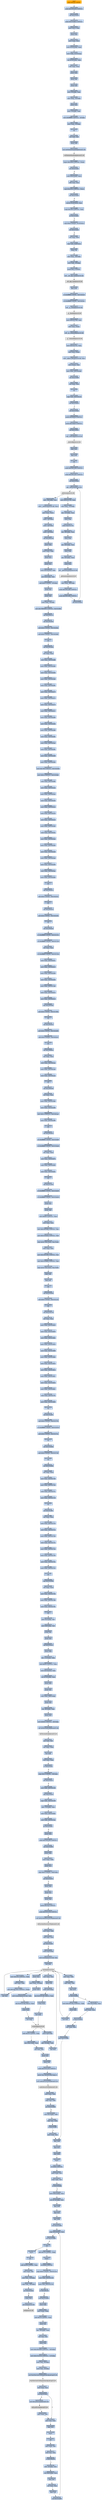 digraph G {
node[shape=rectangle,style=filled,fillcolor=lightsteelblue,color=lightsteelblue]
bgcolor="transparent"
a0x0101ed92pushl_0x28UINT8[label="start\npushl $0x28<UINT8>",color="lightgrey",fillcolor="orange"];
a0x0101ed94pushl_0x1002ec8UINT32[label="0x0101ed94\npushl $0x1002ec8<UINT32>"];
a0x0101ed99call_0x0101ef18[label="0x0101ed99\ncall 0x0101ef18"];
a0x0101ef18pushl_0x101f0bcUINT32[label="0x0101ef18\npushl $0x101f0bc<UINT32>"];
a0x0101ef1dmovl_fs_0_eax[label="0x0101ef1d\nmovl %fs:0, %eax"];
a0x0101ef23pushl_eax[label="0x0101ef23\npushl %eax"];
a0x0101ef24movl_esp_fs_0[label="0x0101ef24\nmovl %esp, %fs:0"];
a0x0101ef2bmovl_0x10esp__eax[label="0x0101ef2b\nmovl 0x10(%esp), %eax"];
a0x0101ef2fmovl_ebp_0x10esp_[label="0x0101ef2f\nmovl %ebp, 0x10(%esp)"];
a0x0101ef33leal_0x10esp__ebp[label="0x0101ef33\nleal 0x10(%esp), %ebp"];
a0x0101ef37subl_eax_esp[label="0x0101ef37\nsubl %eax, %esp"];
a0x0101ef39pushl_ebx[label="0x0101ef39\npushl %ebx"];
a0x0101ef3apushl_esi[label="0x0101ef3a\npushl %esi"];
a0x0101ef3bpushl_edi[label="0x0101ef3b\npushl %edi"];
a0x0101ef3cmovl__8ebp__eax[label="0x0101ef3c\nmovl -8(%ebp), %eax"];
a0x0101ef3fmovl_esp__24ebp_[label="0x0101ef3f\nmovl %esp, -24(%ebp)"];
a0x0101ef42pushl_eax[label="0x0101ef42\npushl %eax"];
a0x0101ef43movl__4ebp__eax[label="0x0101ef43\nmovl -4(%ebp), %eax"];
a0x0101ef46movl_0xffffffffUINT32__4ebp_[label="0x0101ef46\nmovl $0xffffffff<UINT32>, -4(%ebp)"];
a0x0101ef4dmovl_eax__8ebp_[label="0x0101ef4d\nmovl %eax, -8(%ebp)"];
a0x0101ef50ret[label="0x0101ef50\nret"];
a0x0101ed9exorl_edi_edi[label="0x0101ed9e\nxorl %edi, %edi"];
a0x0101eda0pushl_edi[label="0x0101eda0\npushl %edi"];
a0x0101eda1call_GetModuleHandleA_kernel32_dll[label="0x0101eda1\ncall GetModuleHandleA@kernel32.dll"];
GetModuleHandleA_kernel32_dll[label="GetModuleHandleA@kernel32.dll",color="lightgrey",fillcolor="lightgrey"];
a0x0101eda7cmpw_0x5a4dUINT16_eax_[label="0x0101eda7\ncmpw $0x5a4d<UINT16>, (%eax)"];
a0x0101edacjne_0x0101edcd[label="0x0101edac\njne 0x0101edcd"];
a0x0101edaemovl_0x3ceax__ecx[label="0x0101edae\nmovl 0x3c(%eax), %ecx"];
a0x0101edb1addl_eax_ecx[label="0x0101edb1\naddl %eax, %ecx"];
a0x0101edb3cmpl_0x4550UINT32_ecx_[label="0x0101edb3\ncmpl $0x4550<UINT32>, (%ecx)"];
a0x0101edb9jne_0x0101edcd[label="0x0101edb9\njne 0x0101edcd"];
a0x0101edbbmovzwl_0x18ecx__eax[label="0x0101edbb\nmovzwl 0x18(%ecx), %eax"];
a0x0101edbfcmpl_0x10bUINT32_eax[label="0x0101edbf\ncmpl $0x10b<UINT32>, %eax"];
a0x0101edc4je_0x0101ede5[label="0x0101edc4\nje 0x0101ede5"];
a0x0101ede5cmpl_0xeUINT8_0x74ecx_[label="0x0101ede5\ncmpl $0xe<UINT8>, 0x74(%ecx)"];
a0x0101ede9jbe_0x0101edcd[label="0x0101ede9\njbe 0x0101edcd"];
a0x0101edebxorl_eax_eax[label="0x0101edeb\nxorl %eax, %eax"];
a0x0101ededcmpl_edi_0xe8ecx_[label="0x0101eded\ncmpl %edi, 0xe8(%ecx)"];
a0x0101edf3setne_al[label="0x0101edf3\nsetne %al"];
a0x0101edf6movl_eax__28ebp_[label="0x0101edf6\nmovl %eax, -28(%ebp)"];
a0x0101edf9movl_edi__4ebp_[label="0x0101edf9\nmovl %edi, -4(%ebp)"];
a0x0101edfcpushl_0x1UINT8[label="0x0101edfc\npushl $0x1<UINT8>"];
a0x0101edfecall___set_app_type_msvcrt_dll[label="0x0101edfe\ncall __set_app_type@msvcrt.dll"];
a__set_app_type_msvcrt_dll[label="__set_app_type@msvcrt.dll",color="lightgrey",fillcolor="lightgrey"];
a0x0101ee04popl_ecx[label="0x0101ee04\npopl %ecx"];
a0x0101ee05orl_0xffffffffUINT8_0x01042bc8[label="0x0101ee05\norl $0xffffffff<UINT8>, 0x01042bc8"];
a0x0101ee0corl_0xffffffffUINT8_0x01042bcc[label="0x0101ee0c\norl $0xffffffff<UINT8>, 0x01042bcc"];
a0x0101ee13call___p__fmode_msvcrt_dll[label="0x0101ee13\ncall __p__fmode@msvcrt.dll"];
a__p__fmode_msvcrt_dll[label="__p__fmode@msvcrt.dll",color="lightgrey",fillcolor="lightgrey"];
a0x0101ee19movl_0x01023760_ecx[label="0x0101ee19\nmovl 0x01023760, %ecx"];
a0x0101ee1fmovl_ecx_eax_[label="0x0101ee1f\nmovl %ecx, (%eax)"];
a0x0101ee21call___p__commode_msvcrt_dll[label="0x0101ee21\ncall __p__commode@msvcrt.dll"];
a__p__commode_msvcrt_dll[label="__p__commode@msvcrt.dll",color="lightgrey",fillcolor="lightgrey"];
a0x0101ee27movl_0x0102375c_ecx[label="0x0101ee27\nmovl 0x0102375c, %ecx"];
a0x0101ee2dmovl_ecx_eax_[label="0x0101ee2d\nmovl %ecx, (%eax)"];
a0x0101ee2fmovl__adjust_fdiv_msvcrt_dll_eax[label="0x0101ee2f\nmovl _adjust_fdiv@msvcrt.dll, %eax"];
a0x0101ee34movl_eax__eax[label="0x0101ee34\nmovl (%eax), %eax"];
a0x0101ee36movl_eax_0x01042bd0[label="0x0101ee36\nmovl %eax, 0x01042bd0"];
a0x0101ee3bcall_0x0101f0b8[label="0x0101ee3b\ncall 0x0101f0b8"];
a0x0101f0b8xorl_eax_eax[label="0x0101f0b8\nxorl %eax, %eax"];
a0x0101f0baret[label="0x0101f0ba\nret"];
a0x0101ee40cmpl_edi_0x01020c20[label="0x0101ee40\ncmpl %edi, 0x01020c20"];
a0x0101ee46jne_0x0101ee54[label="0x0101ee46\njne 0x0101ee54"];
a0x0101ee54call_0x0101f0a6[label="0x0101ee54\ncall 0x0101f0a6"];
a0x0101f0a6pushl_0x30000UINT32[label="0x0101f0a6\npushl $0x30000<UINT32>"];
a0x0101f0abpushl_0x10000UINT32[label="0x0101f0ab\npushl $0x10000<UINT32>"];
a0x0101f0b0call_0x0101f0c2[label="0x0101f0b0\ncall 0x0101f0c2"];
a0x0101f0c2jmp__controlfp_msvcrt_dll[label="0x0101f0c2\njmp _controlfp@msvcrt.dll"];
a_controlfp_msvcrt_dll[label="_controlfp@msvcrt.dll",color="lightgrey",fillcolor="lightgrey"];
a0x0101f0b5popl_ecx[label="0x0101f0b5\npopl %ecx"];
a0x0101f0b6popl_ecx[label="0x0101f0b6\npopl %ecx"];
a0x0101f0b7ret[label="0x0101f0b7\nret"];
a0x0101ee59pushl_0x10012e0UINT32[label="0x0101ee59\npushl $0x10012e0<UINT32>"];
a0x0101ee5epushl_0x10012dcUINT32[label="0x0101ee5e\npushl $0x10012dc<UINT32>"];
a0x0101ee63call_0x0101f0a0[label="0x0101ee63\ncall 0x0101f0a0"];
a0x0101f0a0jmp__initterm_msvcrt_dll[label="0x0101f0a0\njmp _initterm@msvcrt.dll"];
a_initterm_msvcrt_dll[label="_initterm@msvcrt.dll",color="lightgrey",fillcolor="lightgrey"];
a0x0101ee68movl_0x01023758_eax[label="0x0101ee68\nmovl 0x01023758, %eax"];
a0x0101ee6dmovl_eax__32ebp_[label="0x0101ee6d\nmovl %eax, -32(%ebp)"];
a0x0101ee70leal__32ebp__eax[label="0x0101ee70\nleal -32(%ebp), %eax"];
a0x0101ee73pushl_eax[label="0x0101ee73\npushl %eax"];
a0x0101ee74pushl_0x01023754[label="0x0101ee74\npushl 0x01023754"];
a0x0101ee7aleal__36ebp__eax[label="0x0101ee7a\nleal -36(%ebp), %eax"];
a0x0101ee7dpushl_eax[label="0x0101ee7d\npushl %eax"];
a0x0101ee7eleal__40ebp__eax[label="0x0101ee7e\nleal -40(%ebp), %eax"];
a0x0101ee81pushl_eax[label="0x0101ee81\npushl %eax"];
a0x0101ee82leal__44ebp__eax[label="0x0101ee82\nleal -44(%ebp), %eax"];
a0x0101ee85pushl_eax[label="0x0101ee85\npushl %eax"];
a0x0101ee86call___getmainargs_msvcrt_dll[label="0x0101ee86\ncall __getmainargs@msvcrt.dll"];
a__getmainargs_msvcrt_dll[label="__getmainargs@msvcrt.dll",color="lightgrey",fillcolor="lightgrey"];
a0x0101ee8cmovl_eax__48ebp_[label="0x0101ee8c\nmovl %eax, -48(%ebp)"];
a0x0101ee8fpushl_0x10012d8UINT32[label="0x0101ee8f\npushl $0x10012d8<UINT32>"];
a0x0101ee94pushl_0x10012d0UINT32[label="0x0101ee94\npushl $0x10012d0<UINT32>"];
a0x0101ee99call_0x0101f0a0[label="0x0101ee99\ncall 0x0101f0a0"];
a0x0101ee9emovl__36ebp__eax[label="0x0101ee9e\nmovl -36(%ebp), %eax"];
a0x0101eea1movl___initenv_msvcrt_dll_ecx[label="0x0101eea1\nmovl __initenv@msvcrt.dll, %ecx"];
a0x0101eea7movl_eax_ecx_[label="0x0101eea7\nmovl %eax, (%ecx)"];
a0x0101eea9pushl__36ebp_[label="0x0101eea9\npushl -36(%ebp)"];
a0x0101eeacpushl__40ebp_[label="0x0101eeac\npushl -40(%ebp)"];
a0x0101eeafpushl__44ebp_[label="0x0101eeaf\npushl -44(%ebp)"];
a0x0101eeb2call_0x0100e1d4[label="0x0101eeb2\ncall 0x0100e1d4"];
a0x0100e1d4pushl_ebp[label="0x0100e1d4\npushl %ebp"];
a0x0100e1d5movl_esp_ebp[label="0x0100e1d5\nmovl %esp, %ebp"];
a0x0100e1d7pushl_ecx[label="0x0100e1d7\npushl %ecx"];
a0x0100e1d8pushl_ecx[label="0x0100e1d8\npushl %ecx"];
a0x0100e1d9movl_0x01042bc4_eax[label="0x0100e1d9\nmovl 0x01042bc4, %eax"];
a0x0100e1dexorl_0x4ebp__eax[label="0x0100e1de\nxorl 0x4(%ebp), %eax"];
a0x0100e1e1andl_0x0UINT8__8ebp_[label="0x0100e1e1\nandl $0x0<UINT8>, -8(%ebp)"];
a0x0100e1e5pushl_esi[label="0x0100e1e5\npushl %esi"];
a0x0100e1e6pushl_edi[label="0x0100e1e6\npushl %edi"];
a0x0100e1e7movl_eax__4ebp_[label="0x0100e1e7\nmovl %eax, -4(%ebp)"];
a0x0100e1eamovl_0x7f800000UINT32_0x01024f8c[label="0x0100e1ea\nmovl $0x7f800000<UINT32>, 0x01024f8c"];
a0x0100e1f4call_0x0100cc14[label="0x0100e1f4\ncall 0x0100cc14"];
a0x0100cc14call_0x0100340e[label="0x0100cc14\ncall 0x0100340e"];
a0x0100340eandl_0x0UINT8_0x01042bbc[label="0x0100340e\nandl $0x0<UINT8>, 0x01042bbc"];
a0x01003415andl_0x0UINT8_0x01042bb8[label="0x01003415\nandl $0x0<UINT8>, 0x01042bb8"];
a0x0100341cret[label="0x0100341c\nret"];
a0x0100cc19call_0x01003a6b[label="0x0100cc19\ncall 0x01003a6b"];
a0x01003a6bxorl_eax_eax[label="0x01003a6b\nxorl %eax, %eax"];
a0x01003a6dmovl_eax_0x01020df8[label="0x01003a6d\nmovl %eax, 0x01020df8"];
a0x01003a72movl_eax_0x01042b60[label="0x01003a72\nmovl %eax, 0x01042b60"];
a0x01003a77movl_eax_0x01042b64[label="0x01003a77\nmovl %eax, 0x01042b64"];
a0x01003a7cmovl_eax_0x01042b68[label="0x01003a7c\nmovl %eax, 0x01042b68"];
a0x01003a81movl_eax_0x01042b6c[label="0x01003a81\nmovl %eax, 0x01042b6c"];
a0x01003a86movl_eax_0x01042b70[label="0x01003a86\nmovl %eax, 0x01042b70"];
a0x01003a8bmovl_eax_0x01042b74[label="0x01003a8b\nmovl %eax, 0x01042b74"];
a0x01003a90movl_eax_0x01042b78[label="0x01003a90\nmovl %eax, 0x01042b78"];
a0x01003a95movl_eax_0x01042b7c[label="0x01003a95\nmovl %eax, 0x01042b7c"];
a0x01003a9amovl_eax_0x01042b80[label="0x01003a9a\nmovl %eax, 0x01042b80"];
a0x01003a9fmovl_eax_0x01042b84[label="0x01003a9f\nmovl %eax, 0x01042b84"];
a0x01003aa4movl_eax_0x01042b88[label="0x01003aa4\nmovl %eax, 0x01042b88"];
a0x01003aa9movl_eax_0x01042b8c[label="0x01003aa9\nmovl %eax, 0x01042b8c"];
a0x01003aaemovl_eax_0x01042ba0[label="0x01003aae\nmovl %eax, 0x01042ba0"];
a0x01003ab3movl_eax_0x01042b9c[label="0x01003ab3\nmovl %eax, 0x01042b9c"];
a0x01003ab8movl_eax_0x01042b98[label="0x01003ab8\nmovl %eax, 0x01042b98"];
a0x01003abdmovl_eax_0x01042b94[label="0x01003abd\nmovl %eax, 0x01042b94"];
a0x01003ac2movl_0x708UINT32_0x01042bb4[label="0x01003ac2\nmovl $0x708<UINT32>, 0x01042bb4"];
a0x01003accmovl_0x5UINT32_0x01020df4[label="0x01003acc\nmovl $0x5<UINT32>, 0x01020df4"];
a0x01003ad6movl_eax_0x01020df0[label="0x01003ad6\nmovl %eax, 0x01020df0"];
a0x01003adbmovl_eax_0x01020c44[label="0x01003adb\nmovl %eax, 0x01020c44"];
a0x01003ae0movl_eax_0x01042ba4[label="0x01003ae0\nmovl %eax, 0x01042ba4"];
a0x01003ae5movl_eax_0x01020c40[label="0x01003ae5\nmovl %eax, 0x01020c40"];
a0x01003aeamovl_eax_0x01020c54[label="0x01003aea\nmovl %eax, 0x01020c54"];
a0x01003aefmovl_eax_0x01020c58[label="0x01003aef\nmovl %eax, 0x01020c58"];
a0x01003af4movl_eax_0x01020c50[label="0x01003af4\nmovl %eax, 0x01020c50"];
a0x01003af9movl_eax_0x01020c48[label="0x01003af9\nmovl %eax, 0x01020c48"];
a0x01003afemovl_eax_0x01020c4c[label="0x01003afe\nmovl %eax, 0x01020c4c"];
a0x01003b03movl_eax_0x01042b44[label="0x01003b03\nmovl %eax, 0x01042b44"];
a0x01003b08movl_eax_0x01042b40[label="0x01003b08\nmovl %eax, 0x01042b40"];
a0x01003b0dmovl_eax_0x01042b48[label="0x01003b0d\nmovl %eax, 0x01042b48"];
a0x01003b12movl_eax_0x01042ba8[label="0x01003b12\nmovl %eax, 0x01042ba8"];
a0x01003b17movl_eax_0x01042b90[label="0x01003b17\nmovl %eax, 0x01042b90"];
a0x01003b1cmovl_eax_0x01042bac[label="0x01003b1c\nmovl %eax, 0x01042bac"];
a0x01003b21movl_eax_0x01042bb0[label="0x01003b21\nmovl %eax, 0x01042bb0"];
a0x01003b26ret[label="0x01003b26\nret"];
a0x0100cc1ecall_0x01003e2c[label="0x0100cc1e\ncall 0x01003e2c"];
a0x01003e2candl_0x0UINT8_0x01042b3c[label="0x01003e2c\nandl $0x0<UINT8>, 0x01042b3c"];
a0x01003e33ret[label="0x01003e33\nret"];
a0x0100cc23call_0x010043e3[label="0x0100cc23\ncall 0x010043e3"];
a0x010043e3andl_0x0UINT8_0x01042b38[label="0x010043e3\nandl $0x0<UINT8>, 0x01042b38"];
a0x010043earet[label="0x010043ea\nret"];
a0x0100cc28call_0x01004da6[label="0x0100cc28\ncall 0x01004da6"];
a0x01004da6orl_0xffffffffUINT8_0x0102161c[label="0x01004da6\norl $0xffffffff<UINT8>, 0x0102161c"];
a0x01004dadorl_0xffffffffUINT8_0x010215f0[label="0x01004dad\norl $0xffffffff<UINT8>, 0x010215f0"];
a0x01004db4xorl_eax_eax[label="0x01004db4\nxorl %eax, %eax"];
a0x01004db6orl_0xffffffffUINT8_0x010215dc[label="0x01004db6\norl $0xffffffff<UINT8>, 0x010215dc"];
a0x01004dbdmovl_eax_0x01042b1c[label="0x01004dbd\nmovl %eax, 0x01042b1c"];
a0x01004dc2movl_eax_0x01042b10[label="0x01004dc2\nmovl %eax, 0x01042b10"];
a0x01004dc7movl_eax_0x01042b08[label="0x01004dc7\nmovl %eax, 0x01042b08"];
a0x01004dccmovl_eax_0x01042b04[label="0x01004dcc\nmovl %eax, 0x01042b04"];
a0x01004dd1movl_eax_0x010215d8[label="0x01004dd1\nmovl %eax, 0x010215d8"];
a0x01004dd6movl_eax_0x01042b14[label="0x01004dd6\nmovl %eax, 0x01042b14"];
a0x01004ddbmovl_eax_0x01042b18[label="0x01004ddb\nmovl %eax, 0x01042b18"];
a0x01004de0jmp_0x010050ab[label="0x01004de0\njmp 0x010050ab"];
a0x010050abandl_0x0UINT8_0x01021964[label="0x010050ab\nandl $0x0<UINT8>, 0x01021964"];
a0x010050b2ret[label="0x010050b2\nret"];
a0x0100cc2dcall_0x01005932[label="0x0100cc2d\ncall 0x01005932"];
a0x01005932andl_0x0UINT8_0x01042b00[label="0x01005932\nandl $0x0<UINT8>, 0x01042b00"];
a0x01005939andl_0x0UINT8_0x01042afc[label="0x01005939\nandl $0x0<UINT8>, 0x01042afc"];
a0x01005940ret[label="0x01005940\nret"];
a0x0100cc32call_0x010069ea[label="0x0100cc32\ncall 0x010069ea"];
a0x010069eaxorl_eax_eax[label="0x010069ea\nxorl %eax, %eax"];
a0x010069ecmovl_eax_0x01042aac[label="0x010069ec\nmovl %eax, 0x01042aac"];
a0x010069f1movl_eax_0x01042aa8[label="0x010069f1\nmovl %eax, 0x01042aa8"];
a0x010069f6movl_eax_0x01042aa4[label="0x010069f6\nmovl %eax, 0x01042aa4"];
a0x010069fbret[label="0x010069fb\nret"];
a0x0100cc37call_0x01009390[label="0x0100cc37\ncall 0x01009390"];
a0x01009390xorl_eax_eax[label="0x01009390\nxorl %eax, %eax"];
a0x01009392movl_eax_0x010220b0[label="0x01009392\nmovl %eax, 0x010220b0"];
a0x01009397movl_eax_0x01041884[label="0x01009397\nmovl %eax, 0x01041884"];
a0x0100939cmovl_0x1UINT32_0x01042aa0[label="0x0100939c\nmovl $0x1<UINT32>, 0x01042aa0"];
a0x010093a6movl_eax_0x01041880[label="0x010093a6\nmovl %eax, 0x01041880"];
a0x010093abret[label="0x010093ab\nret"];
a0x0100cc3ccall_0x0100cbb3[label="0x0100cc3c\ncall 0x0100cbb3"];
a0x0100cbb3orl_0xffffffffUINT8_0x01024ef8[label="0x0100cbb3\norl $0xffffffff<UINT8>, 0x01024ef8"];
a0x0100cbbaorl_0xffffffffUINT8_0x01024eb8[label="0x0100cbba\norl $0xffffffff<UINT8>, 0x01024eb8"];
a0x0100cbc1xorl_eax_eax[label="0x0100cbc1\nxorl %eax, %eax"];
a0x0100cbc3movl_eax_0x01024f74[label="0x0100cbc3\nmovl %eax, 0x01024f74"];
a0x0100cbc8movl_eax_0x01024f38[label="0x0100cbc8\nmovl %eax, 0x01024f38"];
a0x0100cbcdmovl_eax_0x01024e4c[label="0x0100cbcd\nmovl %eax, 0x01024e4c"];
a0x0100cbd2ret[label="0x0100cbd2\nret"];
a0x0100cc41call_0x01012c0e[label="0x0100cc41\ncall 0x01012c0e"];
a0x01012c0eorl_0xffffffffUINT8_0x01024e00[label="0x01012c0e\norl $0xffffffff<UINT8>, 0x01024e00"];
a0x01012c15orl_0xffffffffUINT8_0x01024e04[label="0x01012c15\norl $0xffffffff<UINT8>, 0x01024e04"];
a0x01012c1cpushl_esi[label="0x01012c1c\npushl %esi"];
a0x01012c1dpushl_edi[label="0x01012c1d\npushl %edi"];
a0x01012c1emovl_0xb0UINT32_eax[label="0x01012c1e\nmovl $0xb0<UINT32>, %eax"];
a0x01012c23movl_eax_ecx[label="0x01012c23\nmovl %eax, %ecx"];
a0x01012c25movl_0x10020d0UINT32_esi[label="0x01012c25\nmovl $0x10020d0<UINT32>, %esi"];
a0x01012c2amovl_0x1024b40UINT32_edi[label="0x01012c2a\nmovl $0x1024b40<UINT32>, %edi"];
a0x01012c2frepz_movsl_ds_esi__es_edi_[label="0x01012c2f\nrepz movsl %ds:(%esi), %es:(%edi)"];
a0x01012c31movl_eax_ecx[label="0x01012c31\nmovl %eax, %ecx"];
a0x01012c33movl_0x1002390UINT32_esi[label="0x01012c33\nmovl $0x1002390<UINT32>, %esi"];
a0x01012c38movl_0x1024880UINT32_edi[label="0x01012c38\nmovl $0x1024880<UINT32>, %edi"];
a0x01012c3drepz_movsl_ds_esi__es_edi_[label="0x01012c3d\nrepz movsl %ds:(%esi), %es:(%edi)"];
a0x01012c3fpopl_edi[label="0x01012c3f\npopl %edi"];
a0x01012c40popl_esi[label="0x01012c40\npopl %esi"];
a0x01012c41ret[label="0x01012c41\nret"];
a0x0100cc46call_0x010140a6[label="0x0100cc46\ncall 0x010140a6"];
a0x010140a6andl_0x0UINT8_0x01022c18[label="0x010140a6\nandl $0x0<UINT8>, 0x01022c18"];
a0x010140adret[label="0x010140ad\nret"];
a0x0100cc4bcall_0x0101912b[label="0x0100cc4b\ncall 0x0101912b"];
a0x0101912bxorl_eax_eax[label="0x0101912b\nxorl %eax, %eax"];
a0x0101912dmovl_eax_0x01024828[label="0x0101912d\nmovl %eax, 0x01024828"];
a0x01019132movl_eax_0x01024830[label="0x01019132\nmovl %eax, 0x01024830"];
a0x01019137movl_eax_0x0102380c[label="0x01019137\nmovl %eax, 0x0102380c"];
a0x0101913cmovl_eax_0x01023818[label="0x0101913c\nmovl %eax, 0x01023818"];
a0x01019141movl_eax_0x01023808[label="0x01019141\nmovl %eax, 0x01023808"];
a0x01019146movl_eax_0x01023804[label="0x01019146\nmovl %eax, 0x01023804"];
a0x0101914bmovl_eax_0x01023810[label="0x0101914b\nmovl %eax, 0x01023810"];
a0x01019150movl_eax_0x01023814[label="0x01019150\nmovl %eax, 0x01023814"];
a0x01019155movl_eax_0x0102381c[label="0x01019155\nmovl %eax, 0x0102381c"];
a0x0101915amovl_eax_0x01024834[label="0x0101915a\nmovl %eax, 0x01024834"];
a0x0101915fmovl_eax_0x0102482c[label="0x0101915f\nmovl %eax, 0x0102482c"];
a0x01019164movl_eax_0x010237fc[label="0x01019164\nmovl %eax, 0x010237fc"];
a0x01019169movl_eax_0x01023800[label="0x01019169\nmovl %eax, 0x01023800"];
a0x0101916eret[label="0x0101916e\nret"];
a0x0100cc50call_0x0101a0f4[label="0x0100cc50\ncall 0x0101a0f4"];
a0x0101a0f4andl_0x0UINT8_0x010237f0[label="0x0101a0f4\nandl $0x0<UINT8>, 0x010237f0"];
a0x0101a0fborl_0xffffffffUINT8_0x01023018[label="0x0101a0fb\norl $0xffffffff<UINT8>, 0x01023018"];
a0x0101a102andl_0x0UINT8_0x010237ec[label="0x0101a102\nandl $0x0<UINT8>, 0x010237ec"];
a0x0101a109ret[label="0x0101a109\nret"];
a0x0100cc55call_0x0101b8d8[label="0x0100cc55\ncall 0x0101b8d8"];
a0x0101b8d8andl_0x0UINT8_0x010237e8[label="0x0101b8d8\nandl $0x0<UINT8>, 0x010237e8"];
a0x0101b8dfret[label="0x0101b8df\nret"];
a0x0100cc5acall_0x0101bdd8[label="0x0100cc5a\ncall 0x0101bdd8"];
a0x0101bdd8xorl_eax_eax[label="0x0101bdd8\nxorl %eax, %eax"];
a0x0101bddamovl_eax_0x010237d0[label="0x0101bdda\nmovl %eax, 0x010237d0"];
a0x0101bddfmovl_eax_0x010237d4[label="0x0101bddf\nmovl %eax, 0x010237d4"];
a0x0101bde4movl_eax_0x010237cc[label="0x0101bde4\nmovl %eax, 0x010237cc"];
a0x0101bde9movl_eax_0x01023738[label="0x0101bde9\nmovl %eax, 0x01023738"];
a0x0101bdeeret[label="0x0101bdee\nret"];
a0x0100cc5fcall_0x0101cf8b[label="0x0100cc5f\ncall 0x0101cf8b"];
a0x0101cf8bxorl_eax_eax[label="0x0101cf8b\nxorl %eax, %eax"];
a0x0101cf8dmovl_eax_0x010237c8[label="0x0101cf8d\nmovl %eax, 0x010237c8"];
a0x0101cf92movl_eax_0x010237c4[label="0x0101cf92\nmovl %eax, 0x010237c4"];
a0x0101cf97movl_eax_0x01023748[label="0x0101cf97\nmovl %eax, 0x01023748"];
a0x0101cf9cmovl_eax_0x0102373c[label="0x0101cf9c\nmovl %eax, 0x0102373c"];
a0x0101cfa1movl_eax_0x01023744[label="0x0101cfa1\nmovl %eax, 0x01023744"];
a0x0101cfa6movl_eax_0x01023740[label="0x0101cfa6\nmovl %eax, 0x01023740"];
a0x0101cfabmovl_eax_0x010237bc[label="0x0101cfab\nmovl %eax, 0x010237bc"];
a0x0101cfb0movl_eax_0x010237c0[label="0x0101cfb0\nmovl %eax, 0x010237c0"];
a0x0101cfb5ret[label="0x0101cfb5\nret"];
a0x0100cc64jmp_0x0101d306[label="0x0100cc64\njmp 0x0101d306"];
a0x0101d306xorl_eax_eax[label="0x0101d306\nxorl %eax, %eax"];
a0x0101d308movl_eax_0x01023784[label="0x0101d308\nmovl %eax, 0x01023784"];
a0x0101d30dmovl_eax_0x01023788[label="0x0101d30d\nmovl %eax, 0x01023788"];
a0x0101d312movl_eax_0x0102378c[label="0x0101d312\nmovl %eax, 0x0102378c"];
a0x0101d317ret[label="0x0101d317\nret"];
a0x0100e1f9movl_0xcebp__esi[label="0x0100e1f9\nmovl 0xc(%ebp), %esi"];
a0x0100e1fcmovl_0x8ebp__edi[label="0x0100e1fc\nmovl 0x8(%ebp), %edi"];
a0x0100e1ffpushl_esi[label="0x0100e1ff\npushl %esi"];
a0x0100e200pushl_edi[label="0x0100e200\npushl %edi"];
a0x0100e201call_0x0101bca2[label="0x0100e201\ncall 0x0101bca2"];
a0x0101bca2pushl_ebp[label="0x0101bca2\npushl %ebp"];
a0x0101bca3leal__112esp__ebp[label="0x0101bca3\nleal -112(%esp), %ebp"];
a0x0101bca7subl_0x9cUINT32_esp[label="0x0101bca7\nsubl $0x9c<UINT32>, %esp"];
a0x0101bcadmovl_0x01042bc4_eax[label="0x0101bcad\nmovl 0x01042bc4, %eax"];
a0x0101bcb2xorl_0x74ebp__eax[label="0x0101bcb2\nxorl 0x74(%ebp), %eax"];
a0x0101bcb5pushl_ebx[label="0x0101bcb5\npushl %ebx"];
a0x0101bcb6pushl_esi[label="0x0101bcb6\npushl %esi"];
a0x0101bcb7movl_eax_0x6cebp_[label="0x0101bcb7\nmovl %eax, 0x6c(%ebp)"];
a0x0101bcbapushl_edi[label="0x0101bcba\npushl %edi"];
a0x0101bcbbleal__44ebp__eax[label="0x0101bcbb\nleal -44(%ebp), %eax"];
a0x0101bcbepushl_eax[label="0x0101bcbe\npushl %eax"];
a0x0101bcbfmovl_0x94UINT32__44ebp_[label="0x0101bcbf\nmovl $0x94<UINT32>, -44(%ebp)"];
a0x0101bcc6call_GetVersionExA_kernel32_dll[label="0x0101bcc6\ncall GetVersionExA@kernel32.dll"];
GetVersionExA_kernel32_dll[label="GetVersionExA@kernel32.dll",color="lightgrey",fillcolor="lightgrey"];
a0x0101bcccxorl_edi_edi[label="0x0101bccc\nxorl %edi, %edi"];
a0x0101bccexorl_ebx_ebx[label="0x0101bcce\nxorl %ebx, %ebx"];
a0x0101bcd0incl_edi[label="0x0101bcd0\nincl %edi"];
a0x0101bcd1testl_eax_eax[label="0x0101bcd1\ntestl %eax, %eax"];
a0x0101bcd3je_0x0101bcef[label="0x0101bcd3\nje 0x0101bcef"];
a0x0101bcd5cmpl_0x2UINT8__28ebp_[label="0x0101bcd5\ncmpl $0x2<UINT8>, -28(%ebp)"];
a0x0101bcd9jne_0x0101bce3[label="0x0101bcd9\njne 0x0101bce3"];
a0x0101bcdbmovl_edi_0x01020198[label="0x0101bcdb\nmovl %edi, 0x01020198"];
a0x0101bce1jmp_0x0101bcef[label="0x0101bce1\njmp 0x0101bcef"];
a0x0101bcefcmpl_ebx_0x01020198[label="0x0101bcef\ncmpl %ebx, 0x01020198"];
a0x0101bcf5movl__32ebp__eax[label="0x0101bcf5\nmovl -32(%ebp), %eax"];
a0x0101bcf8movl_eax_0x01024fa0[label="0x0101bcf8\nmovl %eax, 0x01024fa0"];
a0x0101bcfdmovl_edi_0x010222ac[label="0x0101bcfd\nmovl %edi, 0x010222ac"];
a0x0101bd03je_0x0101bd42[label="0x0101bd03\nje 0x0101bd42"];
a0x0101bd05pushl_ebx[label="0x0101bd05\npushl %ebx"];
a0x0101bd06pushl_0x1002c90UINT32[label="0x0101bd06\npushl $0x1002c90<UINT32>"];
a0x0101bd0bcall_0x0101b90f[label="0x0101bd0b\ncall 0x0101b90f"];
a0x0101b90fpushl_ebp[label="0x0101b90f\npushl %ebp"];
a0x0101b910movl_esp_ebp[label="0x0101b910\nmovl %esp, %ebp"];
a0x0101b912pushl_ecx[label="0x0101b912\npushl %ecx"];
a0x0101b913cmpl_0x0UINT8_0x8ebp_[label="0x0101b913\ncmpl $0x0<UINT8>, 0x8(%ebp)"];
a0x0101b917jne_0x0101b920[label="0x0101b917\njne 0x0101b920"];
a0x0101b920pushl_ebx[label="0x0101b920\npushl %ebx"];
a0x0101b921pushl_esi[label="0x0101b921\npushl %esi"];
a0x0101b922pushl_edi[label="0x0101b922\npushl %edi"];
a0x0101b923pushl_0x104UINT32[label="0x0101b923\npushl $0x104<UINT32>"];
a0x0101b928pushl_0x1023128UINT32[label="0x0101b928\npushl $0x1023128<UINT32>"];
a0x0101b92dcall_GetSystemDirectoryW_kernel32_dll[label="0x0101b92d\ncall GetSystemDirectoryW@kernel32.dll"];
GetSystemDirectoryW_kernel32_dll[label="GetSystemDirectoryW@kernel32.dll",color="lightgrey",fillcolor="lightgrey"];
a0x0101b933movl_eax_edi[label="0x0101b933\nmovl %eax, %edi"];
a0x0101b935testl_edi_edi[label="0x0101b935\ntestl %edi, %edi"];
a0x0101b937jne_0x0101b94f[label="0x0101b937\njne 0x0101b94f"];
a0x0101b94fpushl_0x8ebp_[label="0x0101b94f\npushl 0x8(%ebp)"];
a0x0101b952movl_wcslen_msvcrt_dll_esi[label="0x0101b952\nmovl wcslen@msvcrt.dll, %esi"];
a0x0101b958call_esi[label="0x0101b958\ncall %esi"];
wcslen_msvcrt_dll[label="wcslen@msvcrt.dll",color="lightgrey",fillcolor="lightgrey"];
a0x0101b95amovl_0x103UINT32_ebx[label="0x0101b95a\nmovl $0x103<UINT32>, %ebx"];
a0x0101b95fsubl_eax_ebx[label="0x0101b95f\nsubl %eax, %ebx"];
a0x0101b961movl_0x100130cUINT32_esp_[label="0x0101b961\nmovl $0x100130c<UINT32>, (%esp)"];
a0x0101b968call_esi[label="0x0101b968\ncall %esi"];
a0x0101b96asubl_eax_ebx[label="0x0101b96a\nsubl %eax, %ebx"];
a0x0101b96ccmpl_ebx_edi[label="0x0101b96c\ncmpl %ebx, %edi"];
a0x0101b96epopl_ecx[label="0x0101b96e\npopl %ecx"];
a0x0101b96fjb_0x0101b980[label="0x0101b96f\njb 0x0101b980"];
a0x0101b971movl_0xcebp__eax[label="0x0101b971\nmovl 0xc(%ebp), %eax"];
a0x0101b980movl_0x100130cUINT32_ebx[label="0x0101b980\nmovl $0x100130c<UINT32>, %ebx"];
a0x0101b985pushl_ebx[label="0x0101b985\npushl %ebx"];
a0x0101b986call_esi[label="0x0101b986\ncall %esi"];
a0x0101b988pushl_eax[label="0x0101b988\npushl %eax"];
a0x0101b989movl_eax__4ebp_[label="0x0101b989\nmovl %eax, -4(%ebp)"];
a0x0101b98cpushl_ebx[label="0x0101b98c\npushl %ebx"];
a0x0101b98dmovl_wcsncat_msvcrt_dll_ebx[label="0x0101b98d\nmovl wcsncat@msvcrt.dll, %ebx"];
a0x0101b993leal_0x1023128edi2__eax[label="0x0101b993\nleal 0x1023128(,%edi,2), %eax"];
a0x0101b99apushl_eax[label="0x0101b99a\npushl %eax"];
a0x0101b99bcall_ebx[label="0x0101b99b\ncall %ebx"];
wcsncat_msvcrt_dll[label="wcsncat@msvcrt.dll",color="lightgrey",fillcolor="lightgrey"];
a0x0101b99dpushl_0x8ebp_[label="0x0101b99d\npushl 0x8(%ebp)"];
a0x0101b9a0addl__4ebp__edi[label="0x0101b9a0\naddl -4(%ebp), %edi"];
a0x0101b9a3call_esi[label="0x0101b9a3\ncall %esi"];
a0x0101b9a5movl_eax_esi[label="0x0101b9a5\nmovl %eax, %esi"];
a0x0101b9a7pushl_esi[label="0x0101b9a7\npushl %esi"];
a0x0101b9a8pushl_0x8ebp_[label="0x0101b9a8\npushl 0x8(%ebp)"];
a0x0101b9ableal_0x1023128edi2__eax[label="0x0101b9ab\nleal 0x1023128(,%edi,2), %eax"];
a0x0101b9b2pushl_eax[label="0x0101b9b2\npushl %eax"];
a0x0101b9b3call_ebx[label="0x0101b9b3\ncall %ebx"];
a0x0101b9b5addl_0x20UINT8_esp[label="0x0101b9b5\naddl $0x20<UINT8>, %esp"];
a0x0101b9b8leal_esiedi__eax[label="0x0101b9b8\nleal (%esi,%edi), %eax"];
a0x0101b9bbxorl_esi_esi[label="0x0101b9bb\nxorl %esi, %esi"];
a0x0101b9bdpushl_esi[label="0x0101b9bd\npushl %esi"];
a0x0101b9bepushl_esi[label="0x0101b9be\npushl %esi"];
a0x0101b9bfpushl_0x1023128UINT32[label="0x0101b9bf\npushl $0x1023128<UINT32>"];
a0x0101b9c4movw_si_0x1023128eax2_[label="0x0101b9c4\nmovw %si, 0x1023128(,%eax,2)"];
a0x0101b9cccall_LoadLibraryExW_kernel32_dll[label="0x0101b9cc\ncall LoadLibraryExW@kernel32.dll"];
LoadLibraryExW_kernel32_dll[label="LoadLibraryExW@kernel32.dll",color="lightgrey",fillcolor="lightgrey"];
a0x0101b9d2movl_eax_edi[label="0x0101b9d2\nmovl %eax, %edi"];
a0x0101b9d4cmpl_esi_edi[label="0x0101b9d4\ncmpl %esi, %edi"];
a0x0101b9d6jne_0x0101b9e9[label="0x0101b9d6\njne 0x0101b9e9"];
a0x0101b9d8movl_0xcebp__ebx[label="0x0101b9d8\nmovl 0xc(%ebp), %ebx"];
a0x0101b9dbcmpl_esi_ebx[label="0x0101b9db\ncmpl %esi, %ebx"];
a0x0101b9ddje_0x0101b9f2[label="0x0101b9dd\nje 0x0101b9f2"];
a0x0101b9f2movl_edi_eax[label="0x0101b9f2\nmovl %edi, %eax"];
a0x0101b9f4popl_edi[label="0x0101b9f4\npopl %edi"];
a0x0101b9f5popl_esi[label="0x0101b9f5\npopl %esi"];
a0x0101b9f6popl_ebx[label="0x0101b9f6\npopl %ebx"];
a0x0101b9f7leave_[label="0x0101b9f7\nleave "];
a0x0101b9f8ret_0x8UINT16[label="0x0101b9f8\nret $0x8<UINT16>"];
a0x0101bd10movl_eax_esi[label="0x0101bd10\nmovl %eax, %esi"];
a0x0101bd12cmpl_ebx_esi[label="0x0101bd12\ncmpl %ebx, %esi"];
a0x0101bd14je_0x0101bd48[label="0x0101bd14\nje 0x0101bd48"];
a0x0101bd48movl_0x6cebp__ecx[label="0x0101bd48\nmovl 0x6c(%ebp), %ecx"];
a0x0101bd4bxorl_0x74ebp__ecx[label="0x0101bd4b\nxorl 0x74(%ebp), %ecx"];
a0x0101bd4epopl_edi[label="0x0101bd4e\npopl %edi"];
a0x0101bd4fpopl_esi[label="0x0101bd4f\npopl %esi"];
a0x0101bd50popl_ebx[label="0x0101bd50\npopl %ebx"];
a0x0101bd51call_0x0101ed84[label="0x0101bd51\ncall 0x0101ed84"];
a0x0101ed84cmpl_0x01042bc4_ecx[label="0x0101ed84\ncmpl 0x01042bc4, %ecx"];
a0x0101ed8ajne_0x0101ed8d[label="0x0101ed8a\njne 0x0101ed8d"];
a0x0101ed8cret[label="0x0101ed8c\nret"];
a0x0101bd56addl_0x70UINT8_ebp[label="0x0101bd56\naddl $0x70<UINT8>, %ebp"];
a0x0101bd59leave_[label="0x0101bd59\nleave "];
a0x0101bd5aret_0x8UINT16[label="0x0101bd5a\nret $0x8<UINT16>"];
a0x0100e206cmpl_0x0UINT8_0x010222ac[label="0x0100e206\ncmpl $0x0<UINT8>, 0x010222ac"];
a0x0100e20dmovl_edi_0x01022158[label="0x0100e20d\nmovl %edi, 0x01022158"];
a0x0100e213movl_esi_0x01022154[label="0x0100e213\nmovl %esi, 0x01022154"];
a0x0100e219je_0x0100e244[label="0x0100e219\nje 0x0100e244"];
a0x0100e21bcall_0x0101d400[label="0x0100e21b\ncall 0x0101d400"];
a0x0101d400pushl_ebp[label="0x0101d400\npushl %ebp"];
a0x0101d401movl_esp_ebp[label="0x0101d401\nmovl %esp, %ebp"];
a0x0101d403subl_0x10UINT8_esp[label="0x0101d403\nsubl $0x10<UINT8>, %esp"];
a0x0101d406pushl_esi[label="0x0101d406\npushl %esi"];
a0x0101d407leal__16ebp__eax[label="0x0101d407\nleal -16(%ebp), %eax"];
a0x0101d40axorl_esi_esi[label="0x0101d40a\nxorl %esi, %esi"];
a0x0101d40cpushl_eax[label="0x0101d40c\npushl %eax"];
a0x0101d40dmovl_0x1001600UINT32__16ebp_[label="0x0101d40d\nmovl $0x1001600<UINT32>, -16(%ebp)"];
a0x0101d414movl_0x101d318UINT32__12ebp_[label="0x0101d414\nmovl $0x101d318<UINT32>, -12(%ebp)"];
a0x0101d41bmovl_esi__8ebp_[label="0x0101d41b\nmovl %esi, -8(%ebp)"];
a0x0101d41emovl_esi__4ebp_[label="0x0101d41e\nmovl %esi, -4(%ebp)"];
a0x0101d421call_StartServiceCtrlDispatcherA_advapi32_dll[label="0x0101d421\ncall StartServiceCtrlDispatcherA@advapi32.dll"];
StartServiceCtrlDispatcherA_advapi32_dll[label="StartServiceCtrlDispatcherA@advapi32.dll",color="lightgrey",fillcolor="lightgrey"];
a0x0101d427testl_eax_eax[label="0x0101d427\ntestl %eax, %eax"];
a0x0101d429jne_0x0101d433[label="0x0101d429\njne 0x0101d433"];
a0x0101d42bcall_GetLastError_kernel32_dll[label="0x0101d42b\ncall GetLastError@kernel32.dll"];
a0x0101d433movl_esi_eax[label="0x0101d433\nmovl %esi, %eax"];
a0x0101d435popl_esi[label="0x0101d435\npopl %esi"];
a0x0101d436leave_[label="0x0101d436\nleave "];
a0x0101d437ret[label="0x0101d437\nret"];
a0x0100e220movl_eax_esi[label="0x0100e220\nmovl %eax, %esi"];
a0x0100e222testl_esi_esi[label="0x0100e222\ntestl %esi, %esi"];
a0x0100e224je_0x0100e29e[label="0x0100e224\nje 0x0100e29e"];
a0x0100e29emovl__4ebp__ecx[label="0x0100e29e\nmovl -4(%ebp), %ecx"];
a0x0100e2a1xorl_0x4ebp__ecx[label="0x0100e2a1\nxorl 0x4(%ebp), %ecx"];
a0x0100e2a4popl_edi[label="0x0100e2a4\npopl %edi"];
a0x0100e2a5xorl_eax_eax[label="0x0100e2a5\nxorl %eax, %eax"];
a0x0100e2a7popl_esi[label="0x0100e2a7\npopl %esi"];
a0x0100e2a8call_0x0101ed84[label="0x0100e2a8\ncall 0x0101ed84"];
a0x0100e2adleave_[label="0x0100e2ad\nleave "];
a0x0100e2aeret[label="0x0100e2ae\nret"];
a0x0101eeb7addl_0x30UINT8_esp[label="0x0101eeb7\naddl $0x30<UINT8>, %esp"];
a0x0101eebamovl_eax_esi[label="0x0101eeba\nmovl %eax, %esi"];
a0x0101eebcmovl_esi__52ebp_[label="0x0101eebc\nmovl %esi, -52(%ebp)"];
a0x0101eebfcmpl_edi__28ebp_[label="0x0101eebf\ncmpl %edi, -28(%ebp)"];
a0x0101eec2jne_0x0101eecb[label="0x0101eec2\njne 0x0101eecb"];
a0x0101eec4pushl_esi[label="0x0101eec4\npushl %esi"];
a0x0101eec5call_exit_msvcrt_dll[label="0x0101eec5\ncall exit@msvcrt.dll"];
exit_msvcrt_dll[label="exit@msvcrt.dll",color="lightgrey",fillcolor="lightgrey"];
GetLastError_kernel32_dll[label="GetLastError@kernel32.dll",color="lightgrey",fillcolor="lightgrey"];
a0x0101d431movl_eax_esi[label="0x0101d431\nmovl %eax, %esi"];
a0x0101b974testl_eax_eax[label="0x0101b974\ntestl %eax, %eax"];
a0x0101b976je_0x0101b948[label="0x0101b976\nje 0x0101b948"];
a0x0101b948xorl_eax_eax[label="0x0101b948\nxorl %eax, %eax"];
a0x0101b94ajmp_0x0101b9f4[label="0x0101b94a\njmp 0x0101b9f4"];
a0x0101ed92pushl_0x28UINT8 -> a0x0101ed94pushl_0x1002ec8UINT32 [color="#000000"];
a0x0101ed94pushl_0x1002ec8UINT32 -> a0x0101ed99call_0x0101ef18 [color="#000000"];
a0x0101ed99call_0x0101ef18 -> a0x0101ef18pushl_0x101f0bcUINT32 [color="#000000"];
a0x0101ef18pushl_0x101f0bcUINT32 -> a0x0101ef1dmovl_fs_0_eax [color="#000000"];
a0x0101ef1dmovl_fs_0_eax -> a0x0101ef23pushl_eax [color="#000000"];
a0x0101ef23pushl_eax -> a0x0101ef24movl_esp_fs_0 [color="#000000"];
a0x0101ef24movl_esp_fs_0 -> a0x0101ef2bmovl_0x10esp__eax [color="#000000"];
a0x0101ef2bmovl_0x10esp__eax -> a0x0101ef2fmovl_ebp_0x10esp_ [color="#000000"];
a0x0101ef2fmovl_ebp_0x10esp_ -> a0x0101ef33leal_0x10esp__ebp [color="#000000"];
a0x0101ef33leal_0x10esp__ebp -> a0x0101ef37subl_eax_esp [color="#000000"];
a0x0101ef37subl_eax_esp -> a0x0101ef39pushl_ebx [color="#000000"];
a0x0101ef39pushl_ebx -> a0x0101ef3apushl_esi [color="#000000"];
a0x0101ef3apushl_esi -> a0x0101ef3bpushl_edi [color="#000000"];
a0x0101ef3bpushl_edi -> a0x0101ef3cmovl__8ebp__eax [color="#000000"];
a0x0101ef3cmovl__8ebp__eax -> a0x0101ef3fmovl_esp__24ebp_ [color="#000000"];
a0x0101ef3fmovl_esp__24ebp_ -> a0x0101ef42pushl_eax [color="#000000"];
a0x0101ef42pushl_eax -> a0x0101ef43movl__4ebp__eax [color="#000000"];
a0x0101ef43movl__4ebp__eax -> a0x0101ef46movl_0xffffffffUINT32__4ebp_ [color="#000000"];
a0x0101ef46movl_0xffffffffUINT32__4ebp_ -> a0x0101ef4dmovl_eax__8ebp_ [color="#000000"];
a0x0101ef4dmovl_eax__8ebp_ -> a0x0101ef50ret [color="#000000"];
a0x0101ef50ret -> a0x0101ed9exorl_edi_edi [color="#000000"];
a0x0101ed9exorl_edi_edi -> a0x0101eda0pushl_edi [color="#000000"];
a0x0101eda0pushl_edi -> a0x0101eda1call_GetModuleHandleA_kernel32_dll [color="#000000"];
a0x0101eda1call_GetModuleHandleA_kernel32_dll -> GetModuleHandleA_kernel32_dll [color="#000000"];
GetModuleHandleA_kernel32_dll -> a0x0101eda7cmpw_0x5a4dUINT16_eax_ [color="#000000"];
a0x0101eda7cmpw_0x5a4dUINT16_eax_ -> a0x0101edacjne_0x0101edcd [color="#000000"];
a0x0101edacjne_0x0101edcd -> a0x0101edaemovl_0x3ceax__ecx [color="#000000",label="F"];
a0x0101edaemovl_0x3ceax__ecx -> a0x0101edb1addl_eax_ecx [color="#000000"];
a0x0101edb1addl_eax_ecx -> a0x0101edb3cmpl_0x4550UINT32_ecx_ [color="#000000"];
a0x0101edb3cmpl_0x4550UINT32_ecx_ -> a0x0101edb9jne_0x0101edcd [color="#000000"];
a0x0101edb9jne_0x0101edcd -> a0x0101edbbmovzwl_0x18ecx__eax [color="#000000",label="F"];
a0x0101edbbmovzwl_0x18ecx__eax -> a0x0101edbfcmpl_0x10bUINT32_eax [color="#000000"];
a0x0101edbfcmpl_0x10bUINT32_eax -> a0x0101edc4je_0x0101ede5 [color="#000000"];
a0x0101edc4je_0x0101ede5 -> a0x0101ede5cmpl_0xeUINT8_0x74ecx_ [color="#000000",label="T"];
a0x0101ede5cmpl_0xeUINT8_0x74ecx_ -> a0x0101ede9jbe_0x0101edcd [color="#000000"];
a0x0101ede9jbe_0x0101edcd -> a0x0101edebxorl_eax_eax [color="#000000",label="F"];
a0x0101edebxorl_eax_eax -> a0x0101ededcmpl_edi_0xe8ecx_ [color="#000000"];
a0x0101ededcmpl_edi_0xe8ecx_ -> a0x0101edf3setne_al [color="#000000"];
a0x0101edf3setne_al -> a0x0101edf6movl_eax__28ebp_ [color="#000000"];
a0x0101edf6movl_eax__28ebp_ -> a0x0101edf9movl_edi__4ebp_ [color="#000000"];
a0x0101edf9movl_edi__4ebp_ -> a0x0101edfcpushl_0x1UINT8 [color="#000000"];
a0x0101edfcpushl_0x1UINT8 -> a0x0101edfecall___set_app_type_msvcrt_dll [color="#000000"];
a0x0101edfecall___set_app_type_msvcrt_dll -> a__set_app_type_msvcrt_dll [color="#000000"];
a__set_app_type_msvcrt_dll -> a0x0101ee04popl_ecx [color="#000000"];
a0x0101ee04popl_ecx -> a0x0101ee05orl_0xffffffffUINT8_0x01042bc8 [color="#000000"];
a0x0101ee05orl_0xffffffffUINT8_0x01042bc8 -> a0x0101ee0corl_0xffffffffUINT8_0x01042bcc [color="#000000"];
a0x0101ee0corl_0xffffffffUINT8_0x01042bcc -> a0x0101ee13call___p__fmode_msvcrt_dll [color="#000000"];
a0x0101ee13call___p__fmode_msvcrt_dll -> a__p__fmode_msvcrt_dll [color="#000000"];
a__p__fmode_msvcrt_dll -> a0x0101ee19movl_0x01023760_ecx [color="#000000"];
a0x0101ee19movl_0x01023760_ecx -> a0x0101ee1fmovl_ecx_eax_ [color="#000000"];
a0x0101ee1fmovl_ecx_eax_ -> a0x0101ee21call___p__commode_msvcrt_dll [color="#000000"];
a0x0101ee21call___p__commode_msvcrt_dll -> a__p__commode_msvcrt_dll [color="#000000"];
a__p__commode_msvcrt_dll -> a0x0101ee27movl_0x0102375c_ecx [color="#000000"];
a0x0101ee27movl_0x0102375c_ecx -> a0x0101ee2dmovl_ecx_eax_ [color="#000000"];
a0x0101ee2dmovl_ecx_eax_ -> a0x0101ee2fmovl__adjust_fdiv_msvcrt_dll_eax [color="#000000"];
a0x0101ee2fmovl__adjust_fdiv_msvcrt_dll_eax -> a0x0101ee34movl_eax__eax [color="#000000"];
a0x0101ee34movl_eax__eax -> a0x0101ee36movl_eax_0x01042bd0 [color="#000000"];
a0x0101ee36movl_eax_0x01042bd0 -> a0x0101ee3bcall_0x0101f0b8 [color="#000000"];
a0x0101ee3bcall_0x0101f0b8 -> a0x0101f0b8xorl_eax_eax [color="#000000"];
a0x0101f0b8xorl_eax_eax -> a0x0101f0baret [color="#000000"];
a0x0101f0baret -> a0x0101ee40cmpl_edi_0x01020c20 [color="#000000"];
a0x0101ee40cmpl_edi_0x01020c20 -> a0x0101ee46jne_0x0101ee54 [color="#000000"];
a0x0101ee46jne_0x0101ee54 -> a0x0101ee54call_0x0101f0a6 [color="#000000",label="T"];
a0x0101ee54call_0x0101f0a6 -> a0x0101f0a6pushl_0x30000UINT32 [color="#000000"];
a0x0101f0a6pushl_0x30000UINT32 -> a0x0101f0abpushl_0x10000UINT32 [color="#000000"];
a0x0101f0abpushl_0x10000UINT32 -> a0x0101f0b0call_0x0101f0c2 [color="#000000"];
a0x0101f0b0call_0x0101f0c2 -> a0x0101f0c2jmp__controlfp_msvcrt_dll [color="#000000"];
a0x0101f0c2jmp__controlfp_msvcrt_dll -> a_controlfp_msvcrt_dll [color="#000000"];
a_controlfp_msvcrt_dll -> a0x0101f0b5popl_ecx [color="#000000"];
a0x0101f0b5popl_ecx -> a0x0101f0b6popl_ecx [color="#000000"];
a0x0101f0b6popl_ecx -> a0x0101f0b7ret [color="#000000"];
a0x0101f0b7ret -> a0x0101ee59pushl_0x10012e0UINT32 [color="#000000"];
a0x0101ee59pushl_0x10012e0UINT32 -> a0x0101ee5epushl_0x10012dcUINT32 [color="#000000"];
a0x0101ee5epushl_0x10012dcUINT32 -> a0x0101ee63call_0x0101f0a0 [color="#000000"];
a0x0101ee63call_0x0101f0a0 -> a0x0101f0a0jmp__initterm_msvcrt_dll [color="#000000"];
a0x0101f0a0jmp__initterm_msvcrt_dll -> a_initterm_msvcrt_dll [color="#000000"];
a_initterm_msvcrt_dll -> a0x0101ee68movl_0x01023758_eax [color="#000000"];
a0x0101ee68movl_0x01023758_eax -> a0x0101ee6dmovl_eax__32ebp_ [color="#000000"];
a0x0101ee6dmovl_eax__32ebp_ -> a0x0101ee70leal__32ebp__eax [color="#000000"];
a0x0101ee70leal__32ebp__eax -> a0x0101ee73pushl_eax [color="#000000"];
a0x0101ee73pushl_eax -> a0x0101ee74pushl_0x01023754 [color="#000000"];
a0x0101ee74pushl_0x01023754 -> a0x0101ee7aleal__36ebp__eax [color="#000000"];
a0x0101ee7aleal__36ebp__eax -> a0x0101ee7dpushl_eax [color="#000000"];
a0x0101ee7dpushl_eax -> a0x0101ee7eleal__40ebp__eax [color="#000000"];
a0x0101ee7eleal__40ebp__eax -> a0x0101ee81pushl_eax [color="#000000"];
a0x0101ee81pushl_eax -> a0x0101ee82leal__44ebp__eax [color="#000000"];
a0x0101ee82leal__44ebp__eax -> a0x0101ee85pushl_eax [color="#000000"];
a0x0101ee85pushl_eax -> a0x0101ee86call___getmainargs_msvcrt_dll [color="#000000"];
a0x0101ee86call___getmainargs_msvcrt_dll -> a__getmainargs_msvcrt_dll [color="#000000"];
a__getmainargs_msvcrt_dll -> a0x0101ee8cmovl_eax__48ebp_ [color="#000000"];
a0x0101ee8cmovl_eax__48ebp_ -> a0x0101ee8fpushl_0x10012d8UINT32 [color="#000000"];
a0x0101ee8fpushl_0x10012d8UINT32 -> a0x0101ee94pushl_0x10012d0UINT32 [color="#000000"];
a0x0101ee94pushl_0x10012d0UINT32 -> a0x0101ee99call_0x0101f0a0 [color="#000000"];
a0x0101ee99call_0x0101f0a0 -> a0x0101f0a0jmp__initterm_msvcrt_dll [color="#000000"];
a_initterm_msvcrt_dll -> a0x0101ee9emovl__36ebp__eax [color="#000000"];
a0x0101ee9emovl__36ebp__eax -> a0x0101eea1movl___initenv_msvcrt_dll_ecx [color="#000000"];
a0x0101eea1movl___initenv_msvcrt_dll_ecx -> a0x0101eea7movl_eax_ecx_ [color="#000000"];
a0x0101eea7movl_eax_ecx_ -> a0x0101eea9pushl__36ebp_ [color="#000000"];
a0x0101eea9pushl__36ebp_ -> a0x0101eeacpushl__40ebp_ [color="#000000"];
a0x0101eeacpushl__40ebp_ -> a0x0101eeafpushl__44ebp_ [color="#000000"];
a0x0101eeafpushl__44ebp_ -> a0x0101eeb2call_0x0100e1d4 [color="#000000"];
a0x0101eeb2call_0x0100e1d4 -> a0x0100e1d4pushl_ebp [color="#000000"];
a0x0100e1d4pushl_ebp -> a0x0100e1d5movl_esp_ebp [color="#000000"];
a0x0100e1d5movl_esp_ebp -> a0x0100e1d7pushl_ecx [color="#000000"];
a0x0100e1d7pushl_ecx -> a0x0100e1d8pushl_ecx [color="#000000"];
a0x0100e1d8pushl_ecx -> a0x0100e1d9movl_0x01042bc4_eax [color="#000000"];
a0x0100e1d9movl_0x01042bc4_eax -> a0x0100e1dexorl_0x4ebp__eax [color="#000000"];
a0x0100e1dexorl_0x4ebp__eax -> a0x0100e1e1andl_0x0UINT8__8ebp_ [color="#000000"];
a0x0100e1e1andl_0x0UINT8__8ebp_ -> a0x0100e1e5pushl_esi [color="#000000"];
a0x0100e1e5pushl_esi -> a0x0100e1e6pushl_edi [color="#000000"];
a0x0100e1e6pushl_edi -> a0x0100e1e7movl_eax__4ebp_ [color="#000000"];
a0x0100e1e7movl_eax__4ebp_ -> a0x0100e1eamovl_0x7f800000UINT32_0x01024f8c [color="#000000"];
a0x0100e1eamovl_0x7f800000UINT32_0x01024f8c -> a0x0100e1f4call_0x0100cc14 [color="#000000"];
a0x0100e1f4call_0x0100cc14 -> a0x0100cc14call_0x0100340e [color="#000000"];
a0x0100cc14call_0x0100340e -> a0x0100340eandl_0x0UINT8_0x01042bbc [color="#000000"];
a0x0100340eandl_0x0UINT8_0x01042bbc -> a0x01003415andl_0x0UINT8_0x01042bb8 [color="#000000"];
a0x01003415andl_0x0UINT8_0x01042bb8 -> a0x0100341cret [color="#000000"];
a0x0100341cret -> a0x0100cc19call_0x01003a6b [color="#000000"];
a0x0100cc19call_0x01003a6b -> a0x01003a6bxorl_eax_eax [color="#000000"];
a0x01003a6bxorl_eax_eax -> a0x01003a6dmovl_eax_0x01020df8 [color="#000000"];
a0x01003a6dmovl_eax_0x01020df8 -> a0x01003a72movl_eax_0x01042b60 [color="#000000"];
a0x01003a72movl_eax_0x01042b60 -> a0x01003a77movl_eax_0x01042b64 [color="#000000"];
a0x01003a77movl_eax_0x01042b64 -> a0x01003a7cmovl_eax_0x01042b68 [color="#000000"];
a0x01003a7cmovl_eax_0x01042b68 -> a0x01003a81movl_eax_0x01042b6c [color="#000000"];
a0x01003a81movl_eax_0x01042b6c -> a0x01003a86movl_eax_0x01042b70 [color="#000000"];
a0x01003a86movl_eax_0x01042b70 -> a0x01003a8bmovl_eax_0x01042b74 [color="#000000"];
a0x01003a8bmovl_eax_0x01042b74 -> a0x01003a90movl_eax_0x01042b78 [color="#000000"];
a0x01003a90movl_eax_0x01042b78 -> a0x01003a95movl_eax_0x01042b7c [color="#000000"];
a0x01003a95movl_eax_0x01042b7c -> a0x01003a9amovl_eax_0x01042b80 [color="#000000"];
a0x01003a9amovl_eax_0x01042b80 -> a0x01003a9fmovl_eax_0x01042b84 [color="#000000"];
a0x01003a9fmovl_eax_0x01042b84 -> a0x01003aa4movl_eax_0x01042b88 [color="#000000"];
a0x01003aa4movl_eax_0x01042b88 -> a0x01003aa9movl_eax_0x01042b8c [color="#000000"];
a0x01003aa9movl_eax_0x01042b8c -> a0x01003aaemovl_eax_0x01042ba0 [color="#000000"];
a0x01003aaemovl_eax_0x01042ba0 -> a0x01003ab3movl_eax_0x01042b9c [color="#000000"];
a0x01003ab3movl_eax_0x01042b9c -> a0x01003ab8movl_eax_0x01042b98 [color="#000000"];
a0x01003ab8movl_eax_0x01042b98 -> a0x01003abdmovl_eax_0x01042b94 [color="#000000"];
a0x01003abdmovl_eax_0x01042b94 -> a0x01003ac2movl_0x708UINT32_0x01042bb4 [color="#000000"];
a0x01003ac2movl_0x708UINT32_0x01042bb4 -> a0x01003accmovl_0x5UINT32_0x01020df4 [color="#000000"];
a0x01003accmovl_0x5UINT32_0x01020df4 -> a0x01003ad6movl_eax_0x01020df0 [color="#000000"];
a0x01003ad6movl_eax_0x01020df0 -> a0x01003adbmovl_eax_0x01020c44 [color="#000000"];
a0x01003adbmovl_eax_0x01020c44 -> a0x01003ae0movl_eax_0x01042ba4 [color="#000000"];
a0x01003ae0movl_eax_0x01042ba4 -> a0x01003ae5movl_eax_0x01020c40 [color="#000000"];
a0x01003ae5movl_eax_0x01020c40 -> a0x01003aeamovl_eax_0x01020c54 [color="#000000"];
a0x01003aeamovl_eax_0x01020c54 -> a0x01003aefmovl_eax_0x01020c58 [color="#000000"];
a0x01003aefmovl_eax_0x01020c58 -> a0x01003af4movl_eax_0x01020c50 [color="#000000"];
a0x01003af4movl_eax_0x01020c50 -> a0x01003af9movl_eax_0x01020c48 [color="#000000"];
a0x01003af9movl_eax_0x01020c48 -> a0x01003afemovl_eax_0x01020c4c [color="#000000"];
a0x01003afemovl_eax_0x01020c4c -> a0x01003b03movl_eax_0x01042b44 [color="#000000"];
a0x01003b03movl_eax_0x01042b44 -> a0x01003b08movl_eax_0x01042b40 [color="#000000"];
a0x01003b08movl_eax_0x01042b40 -> a0x01003b0dmovl_eax_0x01042b48 [color="#000000"];
a0x01003b0dmovl_eax_0x01042b48 -> a0x01003b12movl_eax_0x01042ba8 [color="#000000"];
a0x01003b12movl_eax_0x01042ba8 -> a0x01003b17movl_eax_0x01042b90 [color="#000000"];
a0x01003b17movl_eax_0x01042b90 -> a0x01003b1cmovl_eax_0x01042bac [color="#000000"];
a0x01003b1cmovl_eax_0x01042bac -> a0x01003b21movl_eax_0x01042bb0 [color="#000000"];
a0x01003b21movl_eax_0x01042bb0 -> a0x01003b26ret [color="#000000"];
a0x01003b26ret -> a0x0100cc1ecall_0x01003e2c [color="#000000"];
a0x0100cc1ecall_0x01003e2c -> a0x01003e2candl_0x0UINT8_0x01042b3c [color="#000000"];
a0x01003e2candl_0x0UINT8_0x01042b3c -> a0x01003e33ret [color="#000000"];
a0x01003e33ret -> a0x0100cc23call_0x010043e3 [color="#000000"];
a0x0100cc23call_0x010043e3 -> a0x010043e3andl_0x0UINT8_0x01042b38 [color="#000000"];
a0x010043e3andl_0x0UINT8_0x01042b38 -> a0x010043earet [color="#000000"];
a0x010043earet -> a0x0100cc28call_0x01004da6 [color="#000000"];
a0x0100cc28call_0x01004da6 -> a0x01004da6orl_0xffffffffUINT8_0x0102161c [color="#000000"];
a0x01004da6orl_0xffffffffUINT8_0x0102161c -> a0x01004dadorl_0xffffffffUINT8_0x010215f0 [color="#000000"];
a0x01004dadorl_0xffffffffUINT8_0x010215f0 -> a0x01004db4xorl_eax_eax [color="#000000"];
a0x01004db4xorl_eax_eax -> a0x01004db6orl_0xffffffffUINT8_0x010215dc [color="#000000"];
a0x01004db6orl_0xffffffffUINT8_0x010215dc -> a0x01004dbdmovl_eax_0x01042b1c [color="#000000"];
a0x01004dbdmovl_eax_0x01042b1c -> a0x01004dc2movl_eax_0x01042b10 [color="#000000"];
a0x01004dc2movl_eax_0x01042b10 -> a0x01004dc7movl_eax_0x01042b08 [color="#000000"];
a0x01004dc7movl_eax_0x01042b08 -> a0x01004dccmovl_eax_0x01042b04 [color="#000000"];
a0x01004dccmovl_eax_0x01042b04 -> a0x01004dd1movl_eax_0x010215d8 [color="#000000"];
a0x01004dd1movl_eax_0x010215d8 -> a0x01004dd6movl_eax_0x01042b14 [color="#000000"];
a0x01004dd6movl_eax_0x01042b14 -> a0x01004ddbmovl_eax_0x01042b18 [color="#000000"];
a0x01004ddbmovl_eax_0x01042b18 -> a0x01004de0jmp_0x010050ab [color="#000000"];
a0x01004de0jmp_0x010050ab -> a0x010050abandl_0x0UINT8_0x01021964 [color="#000000"];
a0x010050abandl_0x0UINT8_0x01021964 -> a0x010050b2ret [color="#000000"];
a0x010050b2ret -> a0x0100cc2dcall_0x01005932 [color="#000000"];
a0x0100cc2dcall_0x01005932 -> a0x01005932andl_0x0UINT8_0x01042b00 [color="#000000"];
a0x01005932andl_0x0UINT8_0x01042b00 -> a0x01005939andl_0x0UINT8_0x01042afc [color="#000000"];
a0x01005939andl_0x0UINT8_0x01042afc -> a0x01005940ret [color="#000000"];
a0x01005940ret -> a0x0100cc32call_0x010069ea [color="#000000"];
a0x0100cc32call_0x010069ea -> a0x010069eaxorl_eax_eax [color="#000000"];
a0x010069eaxorl_eax_eax -> a0x010069ecmovl_eax_0x01042aac [color="#000000"];
a0x010069ecmovl_eax_0x01042aac -> a0x010069f1movl_eax_0x01042aa8 [color="#000000"];
a0x010069f1movl_eax_0x01042aa8 -> a0x010069f6movl_eax_0x01042aa4 [color="#000000"];
a0x010069f6movl_eax_0x01042aa4 -> a0x010069fbret [color="#000000"];
a0x010069fbret -> a0x0100cc37call_0x01009390 [color="#000000"];
a0x0100cc37call_0x01009390 -> a0x01009390xorl_eax_eax [color="#000000"];
a0x01009390xorl_eax_eax -> a0x01009392movl_eax_0x010220b0 [color="#000000"];
a0x01009392movl_eax_0x010220b0 -> a0x01009397movl_eax_0x01041884 [color="#000000"];
a0x01009397movl_eax_0x01041884 -> a0x0100939cmovl_0x1UINT32_0x01042aa0 [color="#000000"];
a0x0100939cmovl_0x1UINT32_0x01042aa0 -> a0x010093a6movl_eax_0x01041880 [color="#000000"];
a0x010093a6movl_eax_0x01041880 -> a0x010093abret [color="#000000"];
a0x010093abret -> a0x0100cc3ccall_0x0100cbb3 [color="#000000"];
a0x0100cc3ccall_0x0100cbb3 -> a0x0100cbb3orl_0xffffffffUINT8_0x01024ef8 [color="#000000"];
a0x0100cbb3orl_0xffffffffUINT8_0x01024ef8 -> a0x0100cbbaorl_0xffffffffUINT8_0x01024eb8 [color="#000000"];
a0x0100cbbaorl_0xffffffffUINT8_0x01024eb8 -> a0x0100cbc1xorl_eax_eax [color="#000000"];
a0x0100cbc1xorl_eax_eax -> a0x0100cbc3movl_eax_0x01024f74 [color="#000000"];
a0x0100cbc3movl_eax_0x01024f74 -> a0x0100cbc8movl_eax_0x01024f38 [color="#000000"];
a0x0100cbc8movl_eax_0x01024f38 -> a0x0100cbcdmovl_eax_0x01024e4c [color="#000000"];
a0x0100cbcdmovl_eax_0x01024e4c -> a0x0100cbd2ret [color="#000000"];
a0x0100cbd2ret -> a0x0100cc41call_0x01012c0e [color="#000000"];
a0x0100cc41call_0x01012c0e -> a0x01012c0eorl_0xffffffffUINT8_0x01024e00 [color="#000000"];
a0x01012c0eorl_0xffffffffUINT8_0x01024e00 -> a0x01012c15orl_0xffffffffUINT8_0x01024e04 [color="#000000"];
a0x01012c15orl_0xffffffffUINT8_0x01024e04 -> a0x01012c1cpushl_esi [color="#000000"];
a0x01012c1cpushl_esi -> a0x01012c1dpushl_edi [color="#000000"];
a0x01012c1dpushl_edi -> a0x01012c1emovl_0xb0UINT32_eax [color="#000000"];
a0x01012c1emovl_0xb0UINT32_eax -> a0x01012c23movl_eax_ecx [color="#000000"];
a0x01012c23movl_eax_ecx -> a0x01012c25movl_0x10020d0UINT32_esi [color="#000000"];
a0x01012c25movl_0x10020d0UINT32_esi -> a0x01012c2amovl_0x1024b40UINT32_edi [color="#000000"];
a0x01012c2amovl_0x1024b40UINT32_edi -> a0x01012c2frepz_movsl_ds_esi__es_edi_ [color="#000000"];
a0x01012c2frepz_movsl_ds_esi__es_edi_ -> a0x01012c31movl_eax_ecx [color="#000000"];
a0x01012c31movl_eax_ecx -> a0x01012c33movl_0x1002390UINT32_esi [color="#000000"];
a0x01012c33movl_0x1002390UINT32_esi -> a0x01012c38movl_0x1024880UINT32_edi [color="#000000"];
a0x01012c38movl_0x1024880UINT32_edi -> a0x01012c3drepz_movsl_ds_esi__es_edi_ [color="#000000"];
a0x01012c3drepz_movsl_ds_esi__es_edi_ -> a0x01012c3fpopl_edi [color="#000000"];
a0x01012c3fpopl_edi -> a0x01012c40popl_esi [color="#000000"];
a0x01012c40popl_esi -> a0x01012c41ret [color="#000000"];
a0x01012c41ret -> a0x0100cc46call_0x010140a6 [color="#000000"];
a0x0100cc46call_0x010140a6 -> a0x010140a6andl_0x0UINT8_0x01022c18 [color="#000000"];
a0x010140a6andl_0x0UINT8_0x01022c18 -> a0x010140adret [color="#000000"];
a0x010140adret -> a0x0100cc4bcall_0x0101912b [color="#000000"];
a0x0100cc4bcall_0x0101912b -> a0x0101912bxorl_eax_eax [color="#000000"];
a0x0101912bxorl_eax_eax -> a0x0101912dmovl_eax_0x01024828 [color="#000000"];
a0x0101912dmovl_eax_0x01024828 -> a0x01019132movl_eax_0x01024830 [color="#000000"];
a0x01019132movl_eax_0x01024830 -> a0x01019137movl_eax_0x0102380c [color="#000000"];
a0x01019137movl_eax_0x0102380c -> a0x0101913cmovl_eax_0x01023818 [color="#000000"];
a0x0101913cmovl_eax_0x01023818 -> a0x01019141movl_eax_0x01023808 [color="#000000"];
a0x01019141movl_eax_0x01023808 -> a0x01019146movl_eax_0x01023804 [color="#000000"];
a0x01019146movl_eax_0x01023804 -> a0x0101914bmovl_eax_0x01023810 [color="#000000"];
a0x0101914bmovl_eax_0x01023810 -> a0x01019150movl_eax_0x01023814 [color="#000000"];
a0x01019150movl_eax_0x01023814 -> a0x01019155movl_eax_0x0102381c [color="#000000"];
a0x01019155movl_eax_0x0102381c -> a0x0101915amovl_eax_0x01024834 [color="#000000"];
a0x0101915amovl_eax_0x01024834 -> a0x0101915fmovl_eax_0x0102482c [color="#000000"];
a0x0101915fmovl_eax_0x0102482c -> a0x01019164movl_eax_0x010237fc [color="#000000"];
a0x01019164movl_eax_0x010237fc -> a0x01019169movl_eax_0x01023800 [color="#000000"];
a0x01019169movl_eax_0x01023800 -> a0x0101916eret [color="#000000"];
a0x0101916eret -> a0x0100cc50call_0x0101a0f4 [color="#000000"];
a0x0100cc50call_0x0101a0f4 -> a0x0101a0f4andl_0x0UINT8_0x010237f0 [color="#000000"];
a0x0101a0f4andl_0x0UINT8_0x010237f0 -> a0x0101a0fborl_0xffffffffUINT8_0x01023018 [color="#000000"];
a0x0101a0fborl_0xffffffffUINT8_0x01023018 -> a0x0101a102andl_0x0UINT8_0x010237ec [color="#000000"];
a0x0101a102andl_0x0UINT8_0x010237ec -> a0x0101a109ret [color="#000000"];
a0x0101a109ret -> a0x0100cc55call_0x0101b8d8 [color="#000000"];
a0x0100cc55call_0x0101b8d8 -> a0x0101b8d8andl_0x0UINT8_0x010237e8 [color="#000000"];
a0x0101b8d8andl_0x0UINT8_0x010237e8 -> a0x0101b8dfret [color="#000000"];
a0x0101b8dfret -> a0x0100cc5acall_0x0101bdd8 [color="#000000"];
a0x0100cc5acall_0x0101bdd8 -> a0x0101bdd8xorl_eax_eax [color="#000000"];
a0x0101bdd8xorl_eax_eax -> a0x0101bddamovl_eax_0x010237d0 [color="#000000"];
a0x0101bddamovl_eax_0x010237d0 -> a0x0101bddfmovl_eax_0x010237d4 [color="#000000"];
a0x0101bddfmovl_eax_0x010237d4 -> a0x0101bde4movl_eax_0x010237cc [color="#000000"];
a0x0101bde4movl_eax_0x010237cc -> a0x0101bde9movl_eax_0x01023738 [color="#000000"];
a0x0101bde9movl_eax_0x01023738 -> a0x0101bdeeret [color="#000000"];
a0x0101bdeeret -> a0x0100cc5fcall_0x0101cf8b [color="#000000"];
a0x0100cc5fcall_0x0101cf8b -> a0x0101cf8bxorl_eax_eax [color="#000000"];
a0x0101cf8bxorl_eax_eax -> a0x0101cf8dmovl_eax_0x010237c8 [color="#000000"];
a0x0101cf8dmovl_eax_0x010237c8 -> a0x0101cf92movl_eax_0x010237c4 [color="#000000"];
a0x0101cf92movl_eax_0x010237c4 -> a0x0101cf97movl_eax_0x01023748 [color="#000000"];
a0x0101cf97movl_eax_0x01023748 -> a0x0101cf9cmovl_eax_0x0102373c [color="#000000"];
a0x0101cf9cmovl_eax_0x0102373c -> a0x0101cfa1movl_eax_0x01023744 [color="#000000"];
a0x0101cfa1movl_eax_0x01023744 -> a0x0101cfa6movl_eax_0x01023740 [color="#000000"];
a0x0101cfa6movl_eax_0x01023740 -> a0x0101cfabmovl_eax_0x010237bc [color="#000000"];
a0x0101cfabmovl_eax_0x010237bc -> a0x0101cfb0movl_eax_0x010237c0 [color="#000000"];
a0x0101cfb0movl_eax_0x010237c0 -> a0x0101cfb5ret [color="#000000"];
a0x0101cfb5ret -> a0x0100cc64jmp_0x0101d306 [color="#000000"];
a0x0100cc64jmp_0x0101d306 -> a0x0101d306xorl_eax_eax [color="#000000"];
a0x0101d306xorl_eax_eax -> a0x0101d308movl_eax_0x01023784 [color="#000000"];
a0x0101d308movl_eax_0x01023784 -> a0x0101d30dmovl_eax_0x01023788 [color="#000000"];
a0x0101d30dmovl_eax_0x01023788 -> a0x0101d312movl_eax_0x0102378c [color="#000000"];
a0x0101d312movl_eax_0x0102378c -> a0x0101d317ret [color="#000000"];
a0x0101d317ret -> a0x0100e1f9movl_0xcebp__esi [color="#000000"];
a0x0100e1f9movl_0xcebp__esi -> a0x0100e1fcmovl_0x8ebp__edi [color="#000000"];
a0x0100e1fcmovl_0x8ebp__edi -> a0x0100e1ffpushl_esi [color="#000000"];
a0x0100e1ffpushl_esi -> a0x0100e200pushl_edi [color="#000000"];
a0x0100e200pushl_edi -> a0x0100e201call_0x0101bca2 [color="#000000"];
a0x0100e201call_0x0101bca2 -> a0x0101bca2pushl_ebp [color="#000000"];
a0x0101bca2pushl_ebp -> a0x0101bca3leal__112esp__ebp [color="#000000"];
a0x0101bca3leal__112esp__ebp -> a0x0101bca7subl_0x9cUINT32_esp [color="#000000"];
a0x0101bca7subl_0x9cUINT32_esp -> a0x0101bcadmovl_0x01042bc4_eax [color="#000000"];
a0x0101bcadmovl_0x01042bc4_eax -> a0x0101bcb2xorl_0x74ebp__eax [color="#000000"];
a0x0101bcb2xorl_0x74ebp__eax -> a0x0101bcb5pushl_ebx [color="#000000"];
a0x0101bcb5pushl_ebx -> a0x0101bcb6pushl_esi [color="#000000"];
a0x0101bcb6pushl_esi -> a0x0101bcb7movl_eax_0x6cebp_ [color="#000000"];
a0x0101bcb7movl_eax_0x6cebp_ -> a0x0101bcbapushl_edi [color="#000000"];
a0x0101bcbapushl_edi -> a0x0101bcbbleal__44ebp__eax [color="#000000"];
a0x0101bcbbleal__44ebp__eax -> a0x0101bcbepushl_eax [color="#000000"];
a0x0101bcbepushl_eax -> a0x0101bcbfmovl_0x94UINT32__44ebp_ [color="#000000"];
a0x0101bcbfmovl_0x94UINT32__44ebp_ -> a0x0101bcc6call_GetVersionExA_kernel32_dll [color="#000000"];
a0x0101bcc6call_GetVersionExA_kernel32_dll -> GetVersionExA_kernel32_dll [color="#000000"];
GetVersionExA_kernel32_dll -> a0x0101bcccxorl_edi_edi [color="#000000"];
a0x0101bcccxorl_edi_edi -> a0x0101bccexorl_ebx_ebx [color="#000000"];
a0x0101bccexorl_ebx_ebx -> a0x0101bcd0incl_edi [color="#000000"];
a0x0101bcd0incl_edi -> a0x0101bcd1testl_eax_eax [color="#000000"];
a0x0101bcd1testl_eax_eax -> a0x0101bcd3je_0x0101bcef [color="#000000"];
a0x0101bcd3je_0x0101bcef -> a0x0101bcd5cmpl_0x2UINT8__28ebp_ [color="#000000",label="F"];
a0x0101bcd5cmpl_0x2UINT8__28ebp_ -> a0x0101bcd9jne_0x0101bce3 [color="#000000"];
a0x0101bcd9jne_0x0101bce3 -> a0x0101bcdbmovl_edi_0x01020198 [color="#000000",label="F"];
a0x0101bcdbmovl_edi_0x01020198 -> a0x0101bce1jmp_0x0101bcef [color="#000000"];
a0x0101bce1jmp_0x0101bcef -> a0x0101bcefcmpl_ebx_0x01020198 [color="#000000"];
a0x0101bcefcmpl_ebx_0x01020198 -> a0x0101bcf5movl__32ebp__eax [color="#000000"];
a0x0101bcf5movl__32ebp__eax -> a0x0101bcf8movl_eax_0x01024fa0 [color="#000000"];
a0x0101bcf8movl_eax_0x01024fa0 -> a0x0101bcfdmovl_edi_0x010222ac [color="#000000"];
a0x0101bcfdmovl_edi_0x010222ac -> a0x0101bd03je_0x0101bd42 [color="#000000"];
a0x0101bd03je_0x0101bd42 -> a0x0101bd05pushl_ebx [color="#000000",label="F"];
a0x0101bd05pushl_ebx -> a0x0101bd06pushl_0x1002c90UINT32 [color="#000000"];
a0x0101bd06pushl_0x1002c90UINT32 -> a0x0101bd0bcall_0x0101b90f [color="#000000"];
a0x0101bd0bcall_0x0101b90f -> a0x0101b90fpushl_ebp [color="#000000"];
a0x0101b90fpushl_ebp -> a0x0101b910movl_esp_ebp [color="#000000"];
a0x0101b910movl_esp_ebp -> a0x0101b912pushl_ecx [color="#000000"];
a0x0101b912pushl_ecx -> a0x0101b913cmpl_0x0UINT8_0x8ebp_ [color="#000000"];
a0x0101b913cmpl_0x0UINT8_0x8ebp_ -> a0x0101b917jne_0x0101b920 [color="#000000"];
a0x0101b917jne_0x0101b920 -> a0x0101b920pushl_ebx [color="#000000",label="T"];
a0x0101b920pushl_ebx -> a0x0101b921pushl_esi [color="#000000"];
a0x0101b921pushl_esi -> a0x0101b922pushl_edi [color="#000000"];
a0x0101b922pushl_edi -> a0x0101b923pushl_0x104UINT32 [color="#000000"];
a0x0101b923pushl_0x104UINT32 -> a0x0101b928pushl_0x1023128UINT32 [color="#000000"];
a0x0101b928pushl_0x1023128UINT32 -> a0x0101b92dcall_GetSystemDirectoryW_kernel32_dll [color="#000000"];
a0x0101b92dcall_GetSystemDirectoryW_kernel32_dll -> GetSystemDirectoryW_kernel32_dll [color="#000000"];
GetSystemDirectoryW_kernel32_dll -> a0x0101b933movl_eax_edi [color="#000000"];
a0x0101b933movl_eax_edi -> a0x0101b935testl_edi_edi [color="#000000"];
a0x0101b935testl_edi_edi -> a0x0101b937jne_0x0101b94f [color="#000000"];
a0x0101b937jne_0x0101b94f -> a0x0101b94fpushl_0x8ebp_ [color="#000000",label="T"];
a0x0101b94fpushl_0x8ebp_ -> a0x0101b952movl_wcslen_msvcrt_dll_esi [color="#000000"];
a0x0101b952movl_wcslen_msvcrt_dll_esi -> a0x0101b958call_esi [color="#000000"];
a0x0101b958call_esi -> wcslen_msvcrt_dll [color="#000000"];
wcslen_msvcrt_dll -> a0x0101b95amovl_0x103UINT32_ebx [color="#000000"];
a0x0101b95amovl_0x103UINT32_ebx -> a0x0101b95fsubl_eax_ebx [color="#000000"];
a0x0101b95fsubl_eax_ebx -> a0x0101b961movl_0x100130cUINT32_esp_ [color="#000000"];
a0x0101b961movl_0x100130cUINT32_esp_ -> a0x0101b968call_esi [color="#000000"];
a0x0101b968call_esi -> wcslen_msvcrt_dll [color="#000000"];
wcslen_msvcrt_dll -> a0x0101b96asubl_eax_ebx [color="#000000"];
a0x0101b96asubl_eax_ebx -> a0x0101b96ccmpl_ebx_edi [color="#000000"];
a0x0101b96ccmpl_ebx_edi -> a0x0101b96epopl_ecx [color="#000000"];
a0x0101b96epopl_ecx -> a0x0101b96fjb_0x0101b980 [color="#000000"];
a0x0101b96fjb_0x0101b980 -> a0x0101b971movl_0xcebp__eax [color="#000000",label="F"];
a0x0101b96fjb_0x0101b980 -> a0x0101b980movl_0x100130cUINT32_ebx [color="#000000",label="T"];
a0x0101b980movl_0x100130cUINT32_ebx -> a0x0101b985pushl_ebx [color="#000000"];
a0x0101b985pushl_ebx -> a0x0101b986call_esi [color="#000000"];
a0x0101b986call_esi -> wcslen_msvcrt_dll [color="#000000"];
wcslen_msvcrt_dll -> a0x0101b988pushl_eax [color="#000000"];
a0x0101b988pushl_eax -> a0x0101b989movl_eax__4ebp_ [color="#000000"];
a0x0101b989movl_eax__4ebp_ -> a0x0101b98cpushl_ebx [color="#000000"];
a0x0101b98cpushl_ebx -> a0x0101b98dmovl_wcsncat_msvcrt_dll_ebx [color="#000000"];
a0x0101b98dmovl_wcsncat_msvcrt_dll_ebx -> a0x0101b993leal_0x1023128edi2__eax [color="#000000"];
a0x0101b993leal_0x1023128edi2__eax -> a0x0101b99apushl_eax [color="#000000"];
a0x0101b99apushl_eax -> a0x0101b99bcall_ebx [color="#000000"];
a0x0101b99bcall_ebx -> wcsncat_msvcrt_dll [color="#000000"];
wcsncat_msvcrt_dll -> a0x0101b99dpushl_0x8ebp_ [color="#000000"];
a0x0101b99dpushl_0x8ebp_ -> a0x0101b9a0addl__4ebp__edi [color="#000000"];
a0x0101b9a0addl__4ebp__edi -> a0x0101b9a3call_esi [color="#000000"];
a0x0101b9a3call_esi -> wcslen_msvcrt_dll [color="#000000"];
wcslen_msvcrt_dll -> a0x0101b9a5movl_eax_esi [color="#000000"];
a0x0101b9a5movl_eax_esi -> a0x0101b9a7pushl_esi [color="#000000"];
a0x0101b9a7pushl_esi -> a0x0101b9a8pushl_0x8ebp_ [color="#000000"];
a0x0101b9a8pushl_0x8ebp_ -> a0x0101b9ableal_0x1023128edi2__eax [color="#000000"];
a0x0101b9ableal_0x1023128edi2__eax -> a0x0101b9b2pushl_eax [color="#000000"];
a0x0101b9b2pushl_eax -> a0x0101b9b3call_ebx [color="#000000"];
a0x0101b9b3call_ebx -> wcsncat_msvcrt_dll [color="#000000"];
wcsncat_msvcrt_dll -> a0x0101b9b5addl_0x20UINT8_esp [color="#000000"];
a0x0101b9b5addl_0x20UINT8_esp -> a0x0101b9b8leal_esiedi__eax [color="#000000"];
a0x0101b9b8leal_esiedi__eax -> a0x0101b9bbxorl_esi_esi [color="#000000"];
a0x0101b9bbxorl_esi_esi -> a0x0101b9bdpushl_esi [color="#000000"];
a0x0101b9bdpushl_esi -> a0x0101b9bepushl_esi [color="#000000"];
a0x0101b9bepushl_esi -> a0x0101b9bfpushl_0x1023128UINT32 [color="#000000"];
a0x0101b9bfpushl_0x1023128UINT32 -> a0x0101b9c4movw_si_0x1023128eax2_ [color="#000000"];
a0x0101b9c4movw_si_0x1023128eax2_ -> a0x0101b9cccall_LoadLibraryExW_kernel32_dll [color="#000000"];
a0x0101b9cccall_LoadLibraryExW_kernel32_dll -> LoadLibraryExW_kernel32_dll [color="#000000"];
LoadLibraryExW_kernel32_dll -> a0x0101b9d2movl_eax_edi [color="#000000"];
a0x0101b9d2movl_eax_edi -> a0x0101b9d4cmpl_esi_edi [color="#000000"];
a0x0101b9d4cmpl_esi_edi -> a0x0101b9d6jne_0x0101b9e9 [color="#000000"];
a0x0101b9d6jne_0x0101b9e9 -> a0x0101b9d8movl_0xcebp__ebx [color="#000000",label="F"];
a0x0101b9d8movl_0xcebp__ebx -> a0x0101b9dbcmpl_esi_ebx [color="#000000"];
a0x0101b9dbcmpl_esi_ebx -> a0x0101b9ddje_0x0101b9f2 [color="#000000"];
a0x0101b9ddje_0x0101b9f2 -> a0x0101b9f2movl_edi_eax [color="#000000",label="T"];
a0x0101b9f2movl_edi_eax -> a0x0101b9f4popl_edi [color="#000000"];
a0x0101b9f4popl_edi -> a0x0101b9f5popl_esi [color="#000000"];
a0x0101b9f5popl_esi -> a0x0101b9f6popl_ebx [color="#000000"];
a0x0101b9f6popl_ebx -> a0x0101b9f7leave_ [color="#000000"];
a0x0101b9f7leave_ -> a0x0101b9f8ret_0x8UINT16 [color="#000000"];
a0x0101b9f8ret_0x8UINT16 -> a0x0101bd10movl_eax_esi [color="#000000"];
a0x0101bd10movl_eax_esi -> a0x0101bd12cmpl_ebx_esi [color="#000000"];
a0x0101bd12cmpl_ebx_esi -> a0x0101bd14je_0x0101bd48 [color="#000000"];
a0x0101bd14je_0x0101bd48 -> a0x0101bd48movl_0x6cebp__ecx [color="#000000",label="T"];
a0x0101bd48movl_0x6cebp__ecx -> a0x0101bd4bxorl_0x74ebp__ecx [color="#000000"];
a0x0101bd4bxorl_0x74ebp__ecx -> a0x0101bd4epopl_edi [color="#000000"];
a0x0101bd4epopl_edi -> a0x0101bd4fpopl_esi [color="#000000"];
a0x0101bd4fpopl_esi -> a0x0101bd50popl_ebx [color="#000000"];
a0x0101bd50popl_ebx -> a0x0101bd51call_0x0101ed84 [color="#000000"];
a0x0101bd51call_0x0101ed84 -> a0x0101ed84cmpl_0x01042bc4_ecx [color="#000000"];
a0x0101ed84cmpl_0x01042bc4_ecx -> a0x0101ed8ajne_0x0101ed8d [color="#000000"];
a0x0101ed8ajne_0x0101ed8d -> a0x0101ed8cret [color="#000000",label="F"];
a0x0101ed8cret -> a0x0101bd56addl_0x70UINT8_ebp [color="#000000"];
a0x0101bd56addl_0x70UINT8_ebp -> a0x0101bd59leave_ [color="#000000"];
a0x0101bd59leave_ -> a0x0101bd5aret_0x8UINT16 [color="#000000"];
a0x0101bd5aret_0x8UINT16 -> a0x0100e206cmpl_0x0UINT8_0x010222ac [color="#000000"];
a0x0100e206cmpl_0x0UINT8_0x010222ac -> a0x0100e20dmovl_edi_0x01022158 [color="#000000"];
a0x0100e20dmovl_edi_0x01022158 -> a0x0100e213movl_esi_0x01022154 [color="#000000"];
a0x0100e213movl_esi_0x01022154 -> a0x0100e219je_0x0100e244 [color="#000000"];
a0x0100e219je_0x0100e244 -> a0x0100e21bcall_0x0101d400 [color="#000000",label="F"];
a0x0100e21bcall_0x0101d400 -> a0x0101d400pushl_ebp [color="#000000"];
a0x0101d400pushl_ebp -> a0x0101d401movl_esp_ebp [color="#000000"];
a0x0101d401movl_esp_ebp -> a0x0101d403subl_0x10UINT8_esp [color="#000000"];
a0x0101d403subl_0x10UINT8_esp -> a0x0101d406pushl_esi [color="#000000"];
a0x0101d406pushl_esi -> a0x0101d407leal__16ebp__eax [color="#000000"];
a0x0101d407leal__16ebp__eax -> a0x0101d40axorl_esi_esi [color="#000000"];
a0x0101d40axorl_esi_esi -> a0x0101d40cpushl_eax [color="#000000"];
a0x0101d40cpushl_eax -> a0x0101d40dmovl_0x1001600UINT32__16ebp_ [color="#000000"];
a0x0101d40dmovl_0x1001600UINT32__16ebp_ -> a0x0101d414movl_0x101d318UINT32__12ebp_ [color="#000000"];
a0x0101d414movl_0x101d318UINT32__12ebp_ -> a0x0101d41bmovl_esi__8ebp_ [color="#000000"];
a0x0101d41bmovl_esi__8ebp_ -> a0x0101d41emovl_esi__4ebp_ [color="#000000"];
a0x0101d41emovl_esi__4ebp_ -> a0x0101d421call_StartServiceCtrlDispatcherA_advapi32_dll [color="#000000"];
a0x0101d421call_StartServiceCtrlDispatcherA_advapi32_dll -> StartServiceCtrlDispatcherA_advapi32_dll [color="#000000"];
StartServiceCtrlDispatcherA_advapi32_dll -> a0x0101d427testl_eax_eax [color="#000000"];
a0x0101d427testl_eax_eax -> a0x0101d429jne_0x0101d433 [color="#000000"];
a0x0101d429jne_0x0101d433 -> a0x0101d42bcall_GetLastError_kernel32_dll [color="#000000",label="F"];
a0x0101d429jne_0x0101d433 -> a0x0101d433movl_esi_eax [color="#000000",label="T"];
a0x0101d433movl_esi_eax -> a0x0101d435popl_esi [color="#000000"];
a0x0101d435popl_esi -> a0x0101d436leave_ [color="#000000"];
a0x0101d436leave_ -> a0x0101d437ret [color="#000000"];
a0x0101d437ret -> a0x0100e220movl_eax_esi [color="#000000"];
a0x0100e220movl_eax_esi -> a0x0100e222testl_esi_esi [color="#000000"];
a0x0100e222testl_esi_esi -> a0x0100e224je_0x0100e29e [color="#000000"];
a0x0100e224je_0x0100e29e -> a0x0100e29emovl__4ebp__ecx [color="#000000",label="T"];
a0x0100e29emovl__4ebp__ecx -> a0x0100e2a1xorl_0x4ebp__ecx [color="#000000"];
a0x0100e2a1xorl_0x4ebp__ecx -> a0x0100e2a4popl_edi [color="#000000"];
a0x0100e2a4popl_edi -> a0x0100e2a5xorl_eax_eax [color="#000000"];
a0x0100e2a5xorl_eax_eax -> a0x0100e2a7popl_esi [color="#000000"];
a0x0100e2a7popl_esi -> a0x0100e2a8call_0x0101ed84 [color="#000000"];
a0x0100e2a8call_0x0101ed84 -> a0x0101ed84cmpl_0x01042bc4_ecx [color="#000000"];
a0x0101ed8cret -> a0x0100e2adleave_ [color="#000000"];
a0x0100e2adleave_ -> a0x0100e2aeret [color="#000000"];
a0x0100e2aeret -> a0x0101eeb7addl_0x30UINT8_esp [color="#000000"];
a0x0101eeb7addl_0x30UINT8_esp -> a0x0101eebamovl_eax_esi [color="#000000"];
a0x0101eebamovl_eax_esi -> a0x0101eebcmovl_esi__52ebp_ [color="#000000"];
a0x0101eebcmovl_esi__52ebp_ -> a0x0101eebfcmpl_edi__28ebp_ [color="#000000"];
a0x0101eebfcmpl_edi__28ebp_ -> a0x0101eec2jne_0x0101eecb [color="#000000"];
a0x0101eec2jne_0x0101eecb -> a0x0101eec4pushl_esi [color="#000000",label="F"];
a0x0101eec4pushl_esi -> a0x0101eec5call_exit_msvcrt_dll [color="#000000"];
a0x0101eec5call_exit_msvcrt_dll -> exit_msvcrt_dll [color="#000000"];
a0x0101d42bcall_GetLastError_kernel32_dll -> GetLastError_kernel32_dll [color="#000000"];
GetLastError_kernel32_dll -> a0x0101d431movl_eax_esi [color="#000000"];
a0x0101d431movl_eax_esi -> a0x0101d433movl_esi_eax [color="#000000"];
a0x0101b971movl_0xcebp__eax -> a0x0101b974testl_eax_eax [color="#000000"];
a0x0101b974testl_eax_eax -> a0x0101b976je_0x0101b948 [color="#000000"];
a0x0101b976je_0x0101b948 -> a0x0101b948xorl_eax_eax [color="#000000",label="T"];
a0x0101b948xorl_eax_eax -> a0x0101b94ajmp_0x0101b9f4 [color="#000000"];
a0x0101b94ajmp_0x0101b9f4 -> a0x0101b9f4popl_edi [color="#000000"];
}
